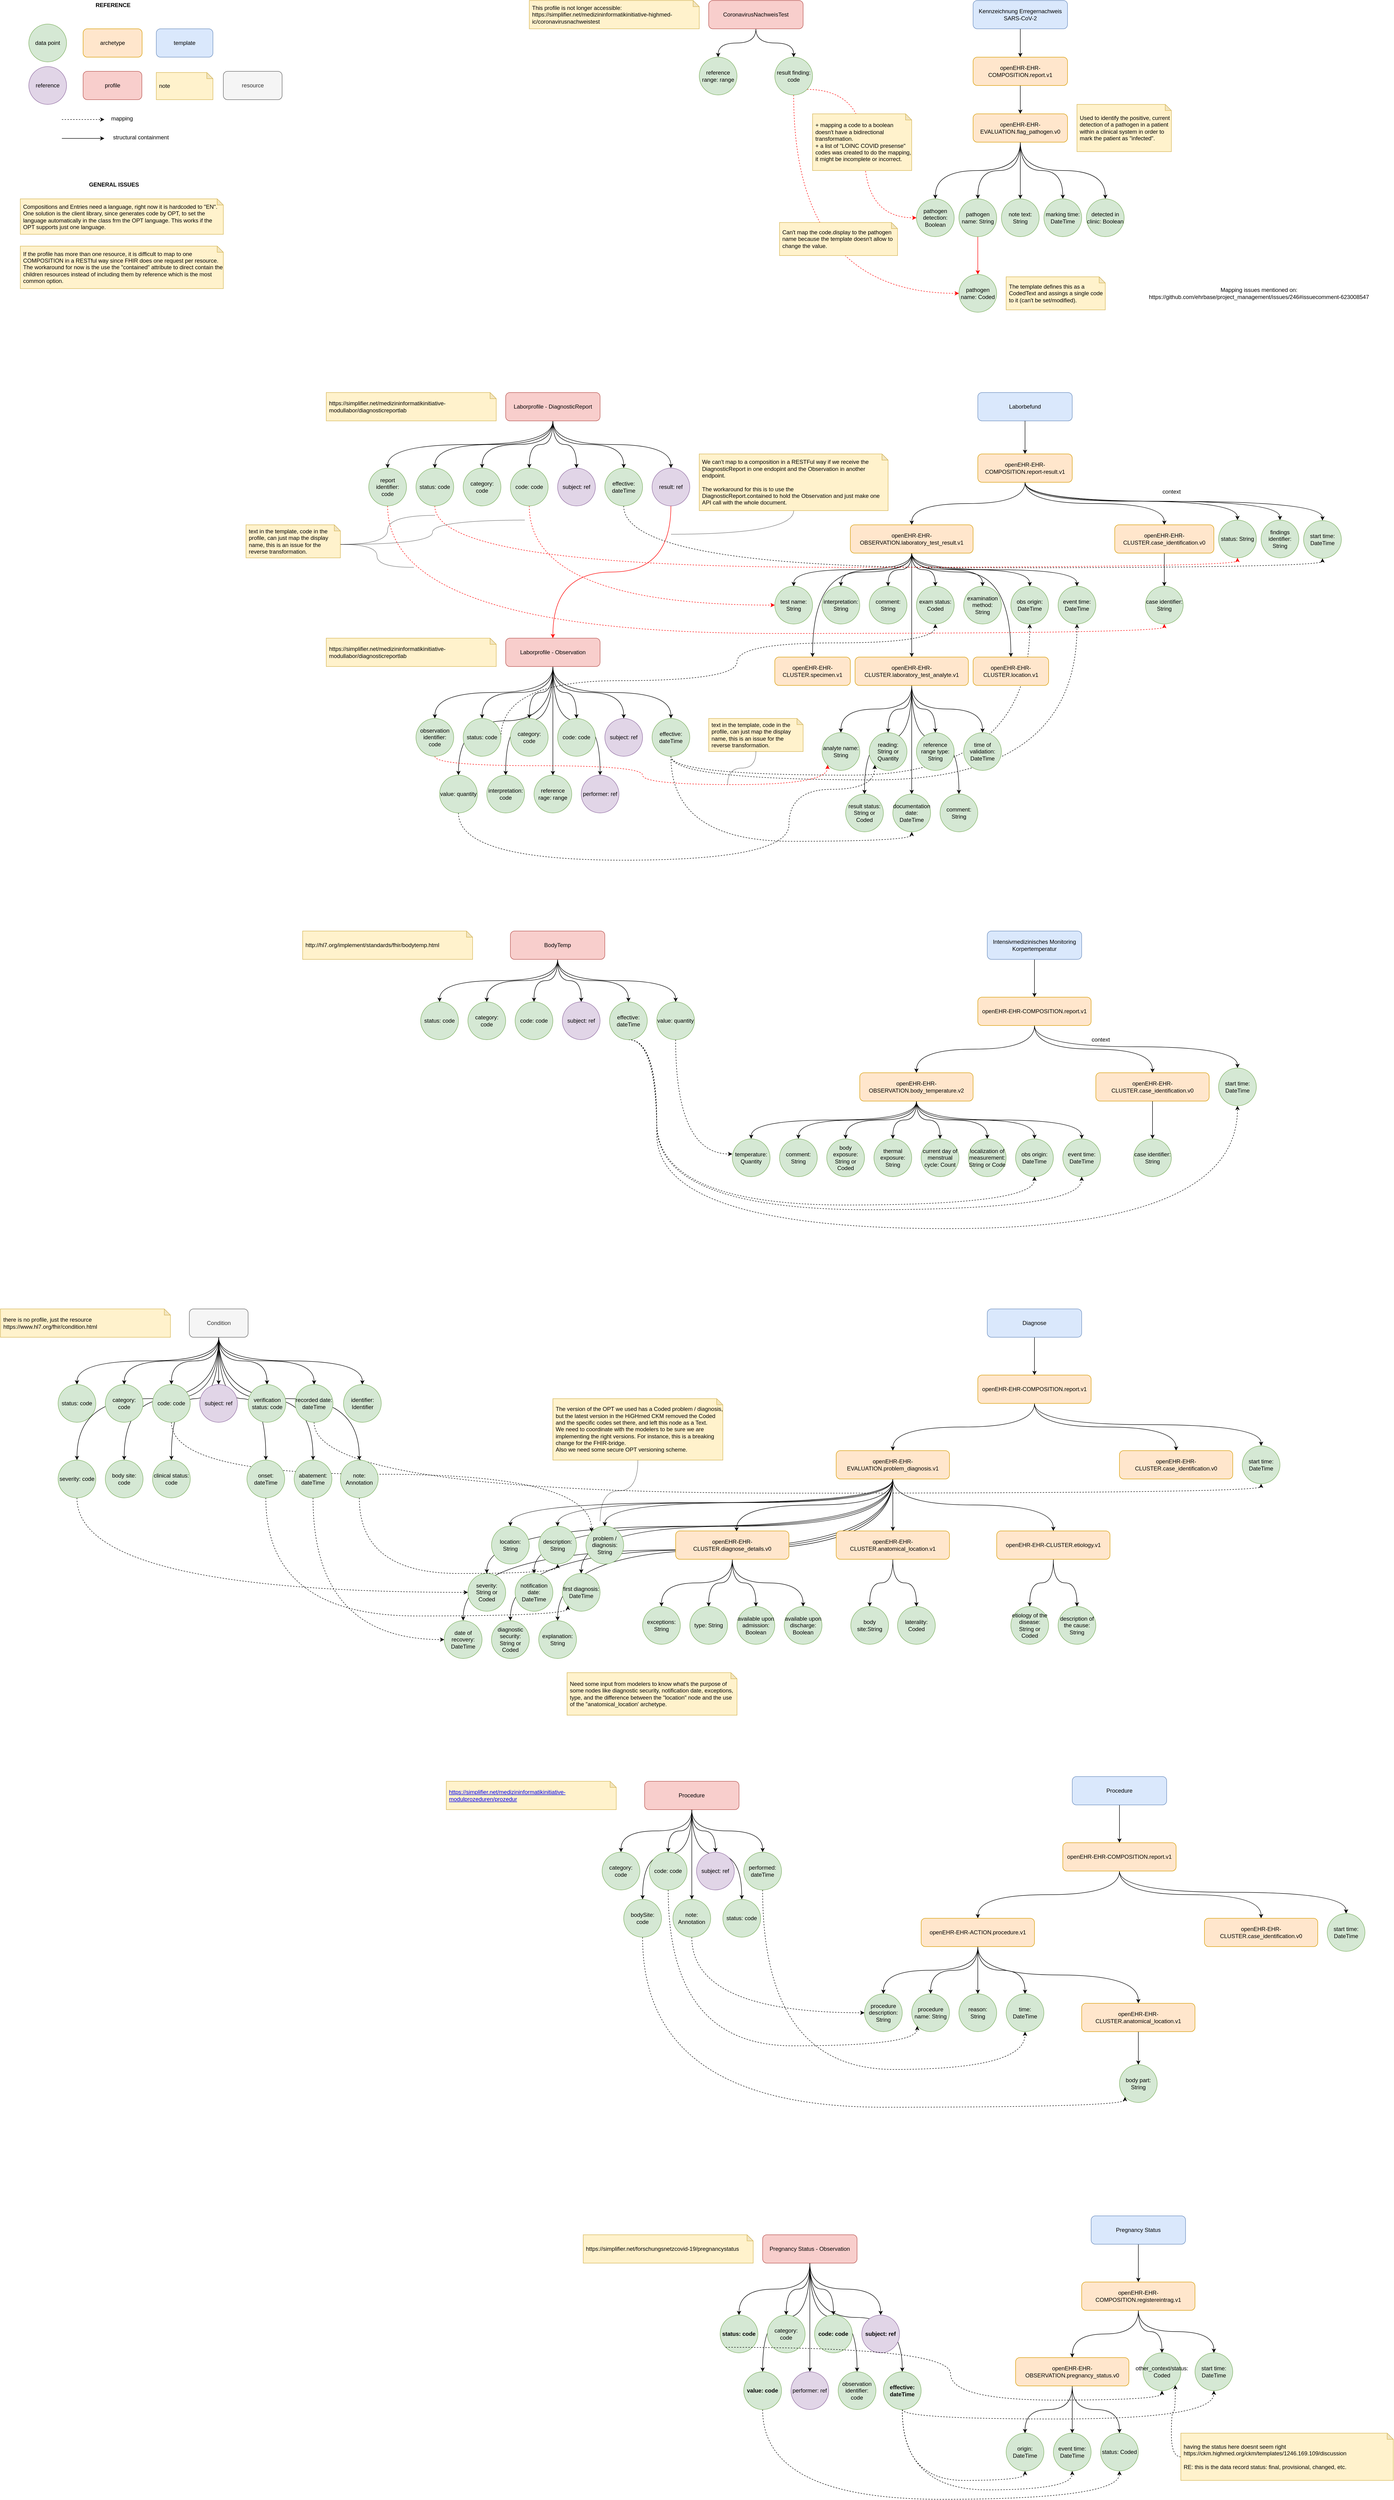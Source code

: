 <mxfile version="13.10.5" type="github"><diagram id="TMXSOWhYbLECOYfklIyv" name="Page-1"><mxGraphModel dx="3496" dy="662" grid="1" gridSize="10" guides="1" tooltips="1" connect="1" arrows="1" fold="1" page="1" pageScale="1" pageWidth="850" pageHeight="1100" math="0" shadow="0"><root><mxCell id="0"/><mxCell id="1" parent="0"/><mxCell id="WNOsDTk-nys0i8xbJVlw-21" style="edgeStyle=orthogonalEdgeStyle;curved=1;orthogonalLoop=1;jettySize=auto;html=1;exitX=0.5;exitY=1;exitDx=0;exitDy=0;entryX=0.5;entryY=0;entryDx=0;entryDy=0;strokeColor=#000000;" parent="1" source="WNOsDTk-nys0i8xbJVlw-1" target="WNOsDTk-nys0i8xbJVlw-2" edge="1"><mxGeometry relative="1" as="geometry"/></mxCell><mxCell id="WNOsDTk-nys0i8xbJVlw-1" value="&lt;div class=&quot;cm-node-details-value cm-node-details-templ-id&quot;&gt;Kennzeichnung Erregernachweis SARS-CoV-2&lt;/div&gt;" style="rounded=1;whiteSpace=wrap;html=1;fillColor=#dae8fc;strokeColor=#6c8ebf;" parent="1" vertex="1"><mxGeometry x="20" y="120" width="200" height="60" as="geometry"/></mxCell><mxCell id="WNOsDTk-nys0i8xbJVlw-20" style="edgeStyle=orthogonalEdgeStyle;curved=1;orthogonalLoop=1;jettySize=auto;html=1;exitX=0.5;exitY=1;exitDx=0;exitDy=0;entryX=0.5;entryY=0;entryDx=0;entryDy=0;strokeColor=#000000;" parent="1" source="WNOsDTk-nys0i8xbJVlw-2" target="WNOsDTk-nys0i8xbJVlw-7" edge="1"><mxGeometry relative="1" as="geometry"/></mxCell><mxCell id="WNOsDTk-nys0i8xbJVlw-2" value="&lt;div class=&quot;cm-node-details-value cm-node-details-arch-id&quot;&gt;openEHR-EHR-COMPOSITION.report.v1&lt;/div&gt;" style="rounded=1;whiteSpace=wrap;html=1;fillColor=#ffe6cc;strokeColor=#d79b00;" parent="1" vertex="1"><mxGeometry x="20" y="240" width="200" height="60" as="geometry"/></mxCell><mxCell id="WNOsDTk-nys0i8xbJVlw-15" style="edgeStyle=orthogonalEdgeStyle;orthogonalLoop=1;jettySize=auto;html=1;exitX=0.5;exitY=1;exitDx=0;exitDy=0;entryX=0.5;entryY=0;entryDx=0;entryDy=0;curved=1;" parent="1" source="WNOsDTk-nys0i8xbJVlw-7" target="WNOsDTk-nys0i8xbJVlw-10" edge="1"><mxGeometry relative="1" as="geometry"/></mxCell><mxCell id="WNOsDTk-nys0i8xbJVlw-16" style="edgeStyle=orthogonalEdgeStyle;curved=1;orthogonalLoop=1;jettySize=auto;html=1;exitX=0.5;exitY=1;exitDx=0;exitDy=0;strokeColor=#000000;" parent="1" source="WNOsDTk-nys0i8xbJVlw-7" target="WNOsDTk-nys0i8xbJVlw-11" edge="1"><mxGeometry relative="1" as="geometry"/></mxCell><mxCell id="WNOsDTk-nys0i8xbJVlw-17" style="edgeStyle=orthogonalEdgeStyle;curved=1;orthogonalLoop=1;jettySize=auto;html=1;exitX=0.5;exitY=1;exitDx=0;exitDy=0;strokeColor=#000000;" parent="1" source="WNOsDTk-nys0i8xbJVlw-7" target="WNOsDTk-nys0i8xbJVlw-12" edge="1"><mxGeometry relative="1" as="geometry"/></mxCell><mxCell id="WNOsDTk-nys0i8xbJVlw-18" style="edgeStyle=orthogonalEdgeStyle;curved=1;orthogonalLoop=1;jettySize=auto;html=1;exitX=0.5;exitY=1;exitDx=0;exitDy=0;entryX=0.5;entryY=0;entryDx=0;entryDy=0;strokeColor=#000000;" parent="1" source="WNOsDTk-nys0i8xbJVlw-7" target="WNOsDTk-nys0i8xbJVlw-13" edge="1"><mxGeometry relative="1" as="geometry"/></mxCell><mxCell id="WNOsDTk-nys0i8xbJVlw-19" style="edgeStyle=orthogonalEdgeStyle;curved=1;orthogonalLoop=1;jettySize=auto;html=1;exitX=0.5;exitY=1;exitDx=0;exitDy=0;strokeColor=#000000;" parent="1" source="WNOsDTk-nys0i8xbJVlw-7" target="WNOsDTk-nys0i8xbJVlw-14" edge="1"><mxGeometry relative="1" as="geometry"/></mxCell><mxCell id="WNOsDTk-nys0i8xbJVlw-7" value="&lt;div class=&quot;cm-node-details-value cm-node-details-arch-id&quot;&gt;&lt;div class=&quot;cm-node-details-value cm-node-details-arch-id&quot;&gt;openEHR-EHR-EVALUATION.flag_pathogen.v0&lt;/div&gt;&lt;/div&gt;" style="rounded=1;whiteSpace=wrap;html=1;fillColor=#ffe6cc;strokeColor=#d79b00;" parent="1" vertex="1"><mxGeometry x="20" y="360" width="200" height="60" as="geometry"/></mxCell><mxCell id="WNOsDTk-nys0i8xbJVlw-9" value="&lt;span class=&quot;tlid-translation translation&quot; lang=&quot;en&quot;&gt;&lt;span title=&quot;&quot; class=&quot;&quot;&gt;Used to identify the positive, current detection of a pathogen in a patient within a clinical system in order to mark the patient as &quot;infected&quot;.&lt;/span&gt;&lt;/span&gt;" style="shape=note;whiteSpace=wrap;html=1;backgroundOutline=1;darkOpacity=0.05;fillColor=#fff2cc;strokeColor=#d6b656;size=13;spacingLeft=4;align=left;" parent="1" vertex="1"><mxGeometry x="240" y="340" width="200" height="100" as="geometry"/></mxCell><mxCell id="WNOsDTk-nys0i8xbJVlw-10" value="pathogen detection: Boolean" style="ellipse;whiteSpace=wrap;html=1;aspect=fixed;fillColor=#d5e8d4;strokeColor=#82b366;" parent="1" vertex="1"><mxGeometry x="-100" y="540" width="80" height="80" as="geometry"/></mxCell><mxCell id="WNOsDTk-nys0i8xbJVlw-31" value="" style="edgeStyle=orthogonalEdgeStyle;curved=1;orthogonalLoop=1;jettySize=auto;html=1;strokeColor=#FF0000;" parent="1" source="WNOsDTk-nys0i8xbJVlw-11" target="WNOsDTk-nys0i8xbJVlw-30" edge="1"><mxGeometry relative="1" as="geometry"/></mxCell><mxCell id="WNOsDTk-nys0i8xbJVlw-11" value="pathogen name: String" style="ellipse;whiteSpace=wrap;html=1;aspect=fixed;fillColor=#d5e8d4;strokeColor=#82b366;" parent="1" vertex="1"><mxGeometry x="-10" y="540" width="80" height="80" as="geometry"/></mxCell><mxCell id="WNOsDTk-nys0i8xbJVlw-30" value="pathogen name: Coded" style="ellipse;whiteSpace=wrap;html=1;aspect=fixed;fillColor=#d5e8d4;strokeColor=#82b366;" parent="1" vertex="1"><mxGeometry x="-10" y="700" width="80" height="80" as="geometry"/></mxCell><mxCell id="WNOsDTk-nys0i8xbJVlw-12" value="note text: String" style="ellipse;whiteSpace=wrap;html=1;aspect=fixed;fillColor=#d5e8d4;strokeColor=#82b366;" parent="1" vertex="1"><mxGeometry x="80" y="540" width="80" height="80" as="geometry"/></mxCell><mxCell id="WNOsDTk-nys0i8xbJVlw-13" value="marking time: DateTime" style="ellipse;whiteSpace=wrap;html=1;aspect=fixed;fillColor=#d5e8d4;strokeColor=#82b366;" parent="1" vertex="1"><mxGeometry x="170" y="540" width="80" height="80" as="geometry"/></mxCell><mxCell id="WNOsDTk-nys0i8xbJVlw-14" value="detected in clinic: Boolean" style="ellipse;whiteSpace=wrap;html=1;aspect=fixed;fillColor=#d5e8d4;strokeColor=#82b366;" parent="1" vertex="1"><mxGeometry x="260" y="540" width="80" height="80" as="geometry"/></mxCell><mxCell id="WNOsDTk-nys0i8xbJVlw-26" style="edgeStyle=orthogonalEdgeStyle;curved=1;orthogonalLoop=1;jettySize=auto;html=1;exitX=0.5;exitY=1;exitDx=0;exitDy=0;entryX=0.5;entryY=0;entryDx=0;entryDy=0;strokeColor=#000000;" parent="1" source="WNOsDTk-nys0i8xbJVlw-22" target="WNOsDTk-nys0i8xbJVlw-24" edge="1"><mxGeometry relative="1" as="geometry"/></mxCell><mxCell id="WNOsDTk-nys0i8xbJVlw-27" style="edgeStyle=orthogonalEdgeStyle;curved=1;orthogonalLoop=1;jettySize=auto;html=1;exitX=0.5;exitY=1;exitDx=0;exitDy=0;entryX=0.5;entryY=0;entryDx=0;entryDy=0;strokeColor=#000000;" parent="1" source="WNOsDTk-nys0i8xbJVlw-22" target="WNOsDTk-nys0i8xbJVlw-25" edge="1"><mxGeometry relative="1" as="geometry"/></mxCell><mxCell id="WNOsDTk-nys0i8xbJVlw-22" value="&lt;div class=&quot;cm-node-details-value cm-node-details-templ-id&quot;&gt;CoronavirusNachweisTest&lt;/div&gt;" style="rounded=1;whiteSpace=wrap;html=1;fillColor=#f8cecc;strokeColor=#b85450;" parent="1" vertex="1"><mxGeometry x="-540" y="120" width="200" height="60" as="geometry"/></mxCell><mxCell id="WNOsDTk-nys0i8xbJVlw-23" value="&lt;div&gt;This profile is not longer accessible:&lt;/div&gt;&lt;div&gt;https://simplifier.net/medizininformatikinitiative-highmed-ic/coronavirusnachweistest&lt;/div&gt;" style="shape=note;whiteSpace=wrap;html=1;backgroundOutline=1;darkOpacity=0.05;fillColor=#fff2cc;strokeColor=#d6b656;size=13;align=left;spacingLeft=4;" parent="1" vertex="1"><mxGeometry x="-920" y="120" width="360" height="60" as="geometry"/></mxCell><mxCell id="WNOsDTk-nys0i8xbJVlw-28" style="edgeStyle=orthogonalEdgeStyle;curved=1;orthogonalLoop=1;jettySize=auto;html=1;exitX=1;exitY=1;exitDx=0;exitDy=0;entryX=0;entryY=0.5;entryDx=0;entryDy=0;strokeColor=#FF0000;dashed=1;" parent="1" source="WNOsDTk-nys0i8xbJVlw-24" target="WNOsDTk-nys0i8xbJVlw-10" edge="1"><mxGeometry relative="1" as="geometry"/></mxCell><mxCell id="WNOsDTk-nys0i8xbJVlw-33" style="edgeStyle=orthogonalEdgeStyle;curved=1;orthogonalLoop=1;jettySize=auto;html=1;exitX=0.5;exitY=1;exitDx=0;exitDy=0;entryX=0;entryY=0.5;entryDx=0;entryDy=0;strokeColor=#FF0000;dashed=1;" parent="1" source="WNOsDTk-nys0i8xbJVlw-24" target="WNOsDTk-nys0i8xbJVlw-30" edge="1"><mxGeometry relative="1" as="geometry"/></mxCell><mxCell id="WNOsDTk-nys0i8xbJVlw-24" value="result finding: code " style="ellipse;whiteSpace=wrap;html=1;aspect=fixed;fillColor=#d5e8d4;strokeColor=#82b366;" parent="1" vertex="1"><mxGeometry x="-400" y="240" width="80" height="80" as="geometry"/></mxCell><mxCell id="WNOsDTk-nys0i8xbJVlw-25" value="reference range: range" style="ellipse;whiteSpace=wrap;html=1;aspect=fixed;fillColor=#d5e8d4;strokeColor=#82b366;" parent="1" vertex="1"><mxGeometry x="-560" y="240" width="80" height="80" as="geometry"/></mxCell><mxCell id="WNOsDTk-nys0i8xbJVlw-29" value="&lt;div&gt;+ mapping a code to a boolean doesn't have a bidirectional transformation.&lt;/div&gt;&lt;div&gt;+ a list of &quot;LOINC COVID presense&quot; codes was created to do the mapping, it might be incomplete or incorrect.&lt;br&gt;&lt;/div&gt;" style="shape=note;whiteSpace=wrap;html=1;backgroundOutline=1;darkOpacity=0.05;fillColor=#fff2cc;strokeColor=#d6b656;size=13;align=left;spacingLeft=4;" parent="1" vertex="1"><mxGeometry x="-320" y="360" width="210" height="120" as="geometry"/></mxCell><mxCell id="WNOsDTk-nys0i8xbJVlw-32" value="The template defines this as a CodedText and assings a single code to it (can't be set/modified)." style="shape=note;whiteSpace=wrap;html=1;backgroundOutline=1;darkOpacity=0.05;fillColor=#fff2cc;strokeColor=#d6b656;size=13;align=left;spacingLeft=4;" parent="1" vertex="1"><mxGeometry x="90" y="705" width="210" height="70" as="geometry"/></mxCell><mxCell id="WNOsDTk-nys0i8xbJVlw-34" value="Can't map the code.display to the pathogen name because the template doesn't allow to change the value." style="shape=note;whiteSpace=wrap;html=1;backgroundOutline=1;darkOpacity=0.05;fillColor=#fff2cc;strokeColor=#d6b656;size=13;align=left;spacingLeft=4;" parent="1" vertex="1"><mxGeometry x="-390" y="590" width="250" height="70" as="geometry"/></mxCell><mxCell id="WNOsDTk-nys0i8xbJVlw-42" value="&lt;div&gt;Mapping issues mentioned on:&lt;/div&gt;&lt;div&gt;https://github.com/ehrbase/project_management/issues/246#issuecomment-623008547&lt;/div&gt;" style="text;html=1;align=center;verticalAlign=middle;resizable=0;points=[];autosize=1;" parent="1" vertex="1"><mxGeometry x="350" y="725" width="550" height="30" as="geometry"/></mxCell><mxCell id="WNOsDTk-nys0i8xbJVlw-43" value="Laborbefund" style="rounded=1;whiteSpace=wrap;html=1;fillColor=#dae8fc;strokeColor=#6c8ebf;" parent="1" vertex="1"><mxGeometry x="30" y="950" width="200" height="60" as="geometry"/></mxCell><mxCell id="WNOsDTk-nys0i8xbJVlw-56" style="edgeStyle=orthogonalEdgeStyle;curved=1;orthogonalLoop=1;jettySize=auto;html=1;exitX=0.5;exitY=1;exitDx=0;exitDy=0;" parent="1" source="WNOsDTk-nys0i8xbJVlw-44" target="WNOsDTk-nys0i8xbJVlw-45" edge="1"><mxGeometry relative="1" as="geometry"/></mxCell><mxCell id="WNOsDTk-nys0i8xbJVlw-57" style="edgeStyle=orthogonalEdgeStyle;curved=1;orthogonalLoop=1;jettySize=auto;html=1;exitX=0.5;exitY=1;exitDx=0;exitDy=0;entryX=0.5;entryY=0;entryDx=0;entryDy=0;strokeColor=#000000;" parent="1" source="WNOsDTk-nys0i8xbJVlw-44" target="WNOsDTk-nys0i8xbJVlw-54" edge="1"><mxGeometry relative="1" as="geometry"/></mxCell><mxCell id="WNOsDTk-nys0i8xbJVlw-68" style="edgeStyle=orthogonalEdgeStyle;curved=1;orthogonalLoop=1;jettySize=auto;html=1;exitX=0.5;exitY=1;exitDx=0;exitDy=0;entryX=0.5;entryY=0;entryDx=0;entryDy=0;strokeColor=#000000;" parent="1" source="WNOsDTk-nys0i8xbJVlw-44" target="WNOsDTk-nys0i8xbJVlw-66" edge="1"><mxGeometry relative="1" as="geometry"/></mxCell><mxCell id="WNOsDTk-nys0i8xbJVlw-69" style="edgeStyle=orthogonalEdgeStyle;curved=1;orthogonalLoop=1;jettySize=auto;html=1;exitX=0.5;exitY=1;exitDx=0;exitDy=0;entryX=0.5;entryY=0;entryDx=0;entryDy=0;strokeColor=#000000;" parent="1" source="WNOsDTk-nys0i8xbJVlw-44" target="WNOsDTk-nys0i8xbJVlw-67" edge="1"><mxGeometry relative="1" as="geometry"/></mxCell><mxCell id="WNOsDTk-nys0i8xbJVlw-156" style="edgeStyle=orthogonalEdgeStyle;curved=1;rounded=1;orthogonalLoop=1;jettySize=auto;html=1;exitX=0.5;exitY=1;exitDx=0;exitDy=0;entryX=0.5;entryY=0;entryDx=0;entryDy=0;endArrow=classic;endFill=1;" parent="1" source="WNOsDTk-nys0i8xbJVlw-44" target="WNOsDTk-nys0i8xbJVlw-155" edge="1"><mxGeometry relative="1" as="geometry"/></mxCell><mxCell id="WNOsDTk-nys0i8xbJVlw-44" value="&lt;div class=&quot;cm-node-details-value cm-node-details-arch-id&quot;&gt;openEHR-EHR-COMPOSITION.report-result.v1&lt;/div&gt;" style="rounded=1;whiteSpace=wrap;html=1;fillColor=#ffe6cc;strokeColor=#d79b00;" parent="1" vertex="1"><mxGeometry x="30" y="1080" width="200" height="60" as="geometry"/></mxCell><mxCell id="WNOsDTk-nys0i8xbJVlw-58" style="edgeStyle=orthogonalEdgeStyle;curved=1;orthogonalLoop=1;jettySize=auto;html=1;exitX=0.5;exitY=1;exitDx=0;exitDy=0;entryX=0.5;entryY=0;entryDx=0;entryDy=0;strokeColor=#000000;" parent="1" source="WNOsDTk-nys0i8xbJVlw-45" target="WNOsDTk-nys0i8xbJVlw-49" edge="1"><mxGeometry relative="1" as="geometry"/></mxCell><mxCell id="WNOsDTk-nys0i8xbJVlw-59" style="edgeStyle=orthogonalEdgeStyle;curved=1;orthogonalLoop=1;jettySize=auto;html=1;exitX=0.5;exitY=1;exitDx=0;exitDy=0;strokeColor=#000000;" parent="1" source="WNOsDTk-nys0i8xbJVlw-45" target="WNOsDTk-nys0i8xbJVlw-50" edge="1"><mxGeometry relative="1" as="geometry"/></mxCell><mxCell id="WNOsDTk-nys0i8xbJVlw-60" style="edgeStyle=orthogonalEdgeStyle;curved=1;orthogonalLoop=1;jettySize=auto;html=1;exitX=0.5;exitY=1;exitDx=0;exitDy=0;strokeColor=#000000;" parent="1" source="WNOsDTk-nys0i8xbJVlw-45" target="WNOsDTk-nys0i8xbJVlw-51" edge="1"><mxGeometry relative="1" as="geometry"/></mxCell><mxCell id="WNOsDTk-nys0i8xbJVlw-61" style="edgeStyle=orthogonalEdgeStyle;curved=1;orthogonalLoop=1;jettySize=auto;html=1;exitX=0.5;exitY=1;exitDx=0;exitDy=0;entryX=0.5;entryY=0;entryDx=0;entryDy=0;strokeColor=#000000;" parent="1" source="WNOsDTk-nys0i8xbJVlw-45" target="WNOsDTk-nys0i8xbJVlw-52" edge="1"><mxGeometry relative="1" as="geometry"/></mxCell><mxCell id="WNOsDTk-nys0i8xbJVlw-62" style="edgeStyle=orthogonalEdgeStyle;curved=1;orthogonalLoop=1;jettySize=auto;html=1;exitX=0.5;exitY=1;exitDx=0;exitDy=0;entryX=0.5;entryY=0;entryDx=0;entryDy=0;strokeColor=#000000;" parent="1" source="WNOsDTk-nys0i8xbJVlw-45" target="WNOsDTk-nys0i8xbJVlw-53" edge="1"><mxGeometry relative="1" as="geometry"/></mxCell><mxCell id="WNOsDTk-nys0i8xbJVlw-63" style="edgeStyle=orthogonalEdgeStyle;curved=1;orthogonalLoop=1;jettySize=auto;html=1;exitX=0.5;exitY=1;exitDx=0;exitDy=0;entryX=0.5;entryY=0;entryDx=0;entryDy=0;strokeColor=#000000;" parent="1" source="WNOsDTk-nys0i8xbJVlw-45" target="WNOsDTk-nys0i8xbJVlw-46" edge="1"><mxGeometry relative="1" as="geometry"><Array as="points"><mxPoint x="-110" y="1330"/><mxPoint x="-320" y="1330"/></Array></mxGeometry></mxCell><mxCell id="WNOsDTk-nys0i8xbJVlw-64" style="edgeStyle=orthogonalEdgeStyle;curved=1;orthogonalLoop=1;jettySize=auto;html=1;exitX=0.5;exitY=1;exitDx=0;exitDy=0;strokeColor=#000000;" parent="1" source="WNOsDTk-nys0i8xbJVlw-45" target="WNOsDTk-nys0i8xbJVlw-47" edge="1"><mxGeometry relative="1" as="geometry"/></mxCell><mxCell id="WNOsDTk-nys0i8xbJVlw-65" style="edgeStyle=orthogonalEdgeStyle;curved=1;orthogonalLoop=1;jettySize=auto;html=1;exitX=0.5;exitY=1;exitDx=0;exitDy=0;entryX=0.5;entryY=0;entryDx=0;entryDy=0;strokeColor=#000000;" parent="1" source="WNOsDTk-nys0i8xbJVlw-45" target="WNOsDTk-nys0i8xbJVlw-48" edge="1"><mxGeometry relative="1" as="geometry"><Array as="points"><mxPoint x="-110" y="1330"/><mxPoint x="100" y="1330"/></Array></mxGeometry></mxCell><mxCell id="WNOsDTk-nys0i8xbJVlw-135" style="edgeStyle=orthogonalEdgeStyle;curved=1;orthogonalLoop=1;jettySize=auto;html=1;exitX=0.5;exitY=1;exitDx=0;exitDy=0;entryX=0.5;entryY=0;entryDx=0;entryDy=0;strokeColor=#000000;" parent="1" source="WNOsDTk-nys0i8xbJVlw-45" target="WNOsDTk-nys0i8xbJVlw-133" edge="1"><mxGeometry relative="1" as="geometry"/></mxCell><mxCell id="WNOsDTk-nys0i8xbJVlw-136" style="edgeStyle=orthogonalEdgeStyle;curved=1;orthogonalLoop=1;jettySize=auto;html=1;exitX=0.5;exitY=1;exitDx=0;exitDy=0;entryX=0.5;entryY=0;entryDx=0;entryDy=0;strokeColor=#000000;" parent="1" source="WNOsDTk-nys0i8xbJVlw-45" target="WNOsDTk-nys0i8xbJVlw-134" edge="1"><mxGeometry relative="1" as="geometry"/></mxCell><mxCell id="WNOsDTk-nys0i8xbJVlw-45" value="&lt;div class=&quot;cm-node-details-value cm-node-details-arch-id&quot;&gt;openEHR-EHR-OBSERVATION.laboratory_test_result.v1&lt;/div&gt;" style="rounded=1;whiteSpace=wrap;html=1;fillColor=#ffe6cc;strokeColor=#d79b00;" parent="1" vertex="1"><mxGeometry x="-240" y="1230" width="260" height="60" as="geometry"/></mxCell><mxCell id="WNOsDTk-nys0i8xbJVlw-76" style="edgeStyle=orthogonalEdgeStyle;curved=1;orthogonalLoop=1;jettySize=auto;html=1;exitX=0.5;exitY=1;exitDx=0;exitDy=0;entryX=0.5;entryY=0;entryDx=0;entryDy=0;strokeColor=#000000;" parent="1" source="WNOsDTk-nys0i8xbJVlw-47" target="WNOsDTk-nys0i8xbJVlw-72" edge="1"><mxGeometry relative="1" as="geometry"/></mxCell><mxCell id="WNOsDTk-nys0i8xbJVlw-77" style="edgeStyle=orthogonalEdgeStyle;curved=1;orthogonalLoop=1;jettySize=auto;html=1;exitX=0.5;exitY=1;exitDx=0;exitDy=0;entryX=0.5;entryY=0;entryDx=0;entryDy=0;strokeColor=#000000;" parent="1" source="WNOsDTk-nys0i8xbJVlw-47" target="WNOsDTk-nys0i8xbJVlw-73" edge="1"><mxGeometry relative="1" as="geometry"/></mxCell><mxCell id="WNOsDTk-nys0i8xbJVlw-78" style="edgeStyle=orthogonalEdgeStyle;curved=1;orthogonalLoop=1;jettySize=auto;html=1;exitX=0.5;exitY=1;exitDx=0;exitDy=0;strokeColor=#000000;" parent="1" source="WNOsDTk-nys0i8xbJVlw-47" target="WNOsDTk-nys0i8xbJVlw-74" edge="1"><mxGeometry relative="1" as="geometry"/></mxCell><mxCell id="WNOsDTk-nys0i8xbJVlw-79" style="edgeStyle=orthogonalEdgeStyle;curved=1;orthogonalLoop=1;jettySize=auto;html=1;exitX=0.5;exitY=1;exitDx=0;exitDy=0;strokeColor=#000000;" parent="1" source="WNOsDTk-nys0i8xbJVlw-47" target="WNOsDTk-nys0i8xbJVlw-75" edge="1"><mxGeometry relative="1" as="geometry"/></mxCell><mxCell id="WNOsDTk-nys0i8xbJVlw-81" style="edgeStyle=orthogonalEdgeStyle;curved=1;orthogonalLoop=1;jettySize=auto;html=1;exitX=0.5;exitY=1;exitDx=0;exitDy=0;entryX=0.5;entryY=0;entryDx=0;entryDy=0;strokeColor=#000000;" parent="1" source="WNOsDTk-nys0i8xbJVlw-47" target="WNOsDTk-nys0i8xbJVlw-80" edge="1"><mxGeometry relative="1" as="geometry"/></mxCell><mxCell id="WNOsDTk-nys0i8xbJVlw-84" style="edgeStyle=orthogonalEdgeStyle;curved=1;orthogonalLoop=1;jettySize=auto;html=1;exitX=0.5;exitY=1;exitDx=0;exitDy=0;entryX=0.5;entryY=0;entryDx=0;entryDy=0;strokeColor=#000000;" parent="1" source="WNOsDTk-nys0i8xbJVlw-47" target="WNOsDTk-nys0i8xbJVlw-82" edge="1"><mxGeometry relative="1" as="geometry"/></mxCell><mxCell id="WNOsDTk-nys0i8xbJVlw-85" style="edgeStyle=orthogonalEdgeStyle;curved=1;orthogonalLoop=1;jettySize=auto;html=1;exitX=0.5;exitY=1;exitDx=0;exitDy=0;entryX=0.5;entryY=0;entryDx=0;entryDy=0;strokeColor=#000000;" parent="1" source="WNOsDTk-nys0i8xbJVlw-47" target="WNOsDTk-nys0i8xbJVlw-83" edge="1"><mxGeometry relative="1" as="geometry"/></mxCell><mxCell id="WNOsDTk-nys0i8xbJVlw-49" value="test name: String" style="ellipse;whiteSpace=wrap;html=1;aspect=fixed;fillColor=#d5e8d4;strokeColor=#82b366;" parent="1" vertex="1"><mxGeometry x="-400" y="1360" width="80" height="80" as="geometry"/></mxCell><mxCell id="WNOsDTk-nys0i8xbJVlw-50" value="interpretation: String" style="ellipse;whiteSpace=wrap;html=1;aspect=fixed;fillColor=#d5e8d4;strokeColor=#82b366;" parent="1" vertex="1"><mxGeometry x="-300" y="1360" width="80" height="80" as="geometry"/></mxCell><mxCell id="WNOsDTk-nys0i8xbJVlw-51" value="comment: String" style="ellipse;whiteSpace=wrap;html=1;aspect=fixed;fillColor=#d5e8d4;strokeColor=#82b366;" parent="1" vertex="1"><mxGeometry x="-200" y="1360" width="80" height="80" as="geometry"/></mxCell><mxCell id="WNOsDTk-nys0i8xbJVlw-52" value="exam status: Coded" style="ellipse;whiteSpace=wrap;html=1;aspect=fixed;fillColor=#d5e8d4;strokeColor=#82b366;" parent="1" vertex="1"><mxGeometry x="-100" y="1360" width="80" height="80" as="geometry"/></mxCell><mxCell id="WNOsDTk-nys0i8xbJVlw-53" value="examination method: String" style="ellipse;whiteSpace=wrap;html=1;aspect=fixed;fillColor=#d5e8d4;strokeColor=#82b366;" parent="1" vertex="1"><mxGeometry y="1360" width="80" height="80" as="geometry"/></mxCell><mxCell id="WNOsDTk-nys0i8xbJVlw-71" style="edgeStyle=orthogonalEdgeStyle;curved=1;orthogonalLoop=1;jettySize=auto;html=1;exitX=0.5;exitY=1;exitDx=0;exitDy=0;entryX=0.5;entryY=0;entryDx=0;entryDy=0;strokeColor=#000000;" parent="1" source="WNOsDTk-nys0i8xbJVlw-54" target="WNOsDTk-nys0i8xbJVlw-70" edge="1"><mxGeometry relative="1" as="geometry"/></mxCell><mxCell id="WNOsDTk-nys0i8xbJVlw-54" value="&lt;div class=&quot;cm-node-details-value cm-node-details-arch-id&quot;&gt;openEHR-EHR-CLUSTER.case_identification.v0&lt;/div&gt;" style="rounded=1;whiteSpace=wrap;html=1;fillColor=#ffe6cc;strokeColor=#d79b00;" parent="1" vertex="1"><mxGeometry x="320" y="1230" width="210" height="60" as="geometry"/></mxCell><mxCell id="WNOsDTk-nys0i8xbJVlw-55" style="edgeStyle=orthogonalEdgeStyle;curved=1;orthogonalLoop=1;jettySize=auto;html=1;exitX=0.5;exitY=1;exitDx=0;exitDy=0;strokeColor=#000000;entryX=0.5;entryY=0;entryDx=0;entryDy=0;" parent="1" source="WNOsDTk-nys0i8xbJVlw-43" target="WNOsDTk-nys0i8xbJVlw-44" edge="1"><mxGeometry relative="1" as="geometry"><mxPoint x="130" y="430.0" as="sourcePoint"/><mxPoint x="40" y="550.0" as="targetPoint"/></mxGeometry></mxCell><mxCell id="WNOsDTk-nys0i8xbJVlw-66" value="status: String" style="ellipse;whiteSpace=wrap;html=1;aspect=fixed;fillColor=#d5e8d4;strokeColor=#82b366;" parent="1" vertex="1"><mxGeometry x="540" y="1220" width="80" height="80" as="geometry"/></mxCell><mxCell id="WNOsDTk-nys0i8xbJVlw-67" value="findings identifier: String" style="ellipse;whiteSpace=wrap;html=1;aspect=fixed;fillColor=#d5e8d4;strokeColor=#82b366;" parent="1" vertex="1"><mxGeometry x="630" y="1220" width="80" height="80" as="geometry"/></mxCell><mxCell id="WNOsDTk-nys0i8xbJVlw-70" value="case identifier: String" style="ellipse;whiteSpace=wrap;html=1;aspect=fixed;fillColor=#d5e8d4;strokeColor=#82b366;" parent="1" vertex="1"><mxGeometry x="385" y="1360" width="80" height="80" as="geometry"/></mxCell><mxCell id="WNOsDTk-nys0i8xbJVlw-96" style="edgeStyle=orthogonalEdgeStyle;curved=1;orthogonalLoop=1;jettySize=auto;html=1;exitX=0.5;exitY=1;exitDx=0;exitDy=0;entryX=0.5;entryY=0;entryDx=0;entryDy=0;strokeColor=#000000;" parent="1" source="WNOsDTk-nys0i8xbJVlw-86" target="WNOsDTk-nys0i8xbJVlw-90" edge="1"><mxGeometry relative="1" as="geometry"/></mxCell><mxCell id="WNOsDTk-nys0i8xbJVlw-97" style="edgeStyle=orthogonalEdgeStyle;curved=1;orthogonalLoop=1;jettySize=auto;html=1;exitX=0.5;exitY=1;exitDx=0;exitDy=0;strokeColor=#000000;" parent="1" source="WNOsDTk-nys0i8xbJVlw-86" target="WNOsDTk-nys0i8xbJVlw-91" edge="1"><mxGeometry relative="1" as="geometry"/></mxCell><mxCell id="WNOsDTk-nys0i8xbJVlw-98" style="edgeStyle=orthogonalEdgeStyle;curved=1;orthogonalLoop=1;jettySize=auto;html=1;exitX=0.5;exitY=1;exitDx=0;exitDy=0;entryX=0.5;entryY=0;entryDx=0;entryDy=0;strokeColor=#000000;" parent="1" source="WNOsDTk-nys0i8xbJVlw-86" target="WNOsDTk-nys0i8xbJVlw-92" edge="1"><mxGeometry relative="1" as="geometry"/></mxCell><mxCell id="WNOsDTk-nys0i8xbJVlw-99" style="edgeStyle=orthogonalEdgeStyle;curved=1;orthogonalLoop=1;jettySize=auto;html=1;exitX=0.5;exitY=1;exitDx=0;exitDy=0;entryX=0.5;entryY=0;entryDx=0;entryDy=0;strokeColor=#000000;" parent="1" source="WNOsDTk-nys0i8xbJVlw-86" target="WNOsDTk-nys0i8xbJVlw-93" edge="1"><mxGeometry relative="1" as="geometry"/></mxCell><mxCell id="WNOsDTk-nys0i8xbJVlw-100" style="edgeStyle=orthogonalEdgeStyle;curved=1;orthogonalLoop=1;jettySize=auto;html=1;exitX=0.5;exitY=1;exitDx=0;exitDy=0;entryX=0.5;entryY=0;entryDx=0;entryDy=0;strokeColor=#000000;" parent="1" source="WNOsDTk-nys0i8xbJVlw-86" target="WNOsDTk-nys0i8xbJVlw-94" edge="1"><mxGeometry relative="1" as="geometry"/></mxCell><mxCell id="WNOsDTk-nys0i8xbJVlw-101" style="edgeStyle=orthogonalEdgeStyle;curved=1;orthogonalLoop=1;jettySize=auto;html=1;exitX=0.5;exitY=1;exitDx=0;exitDy=0;entryX=0.5;entryY=0;entryDx=0;entryDy=0;strokeColor=#000000;" parent="1" source="WNOsDTk-nys0i8xbJVlw-86" target="WNOsDTk-nys0i8xbJVlw-95" edge="1"><mxGeometry relative="1" as="geometry"/></mxCell><mxCell id="WNOsDTk-nys0i8xbJVlw-109" style="edgeStyle=orthogonalEdgeStyle;curved=1;orthogonalLoop=1;jettySize=auto;html=1;exitX=0.5;exitY=1;exitDx=0;exitDy=0;entryX=0.5;entryY=0;entryDx=0;entryDy=0;" parent="1" source="WNOsDTk-nys0i8xbJVlw-86" target="WNOsDTk-nys0i8xbJVlw-108" edge="1"><mxGeometry relative="1" as="geometry"/></mxCell><mxCell id="WNOsDTk-nys0i8xbJVlw-86" value="&lt;div class=&quot;cm-node-details-value cm-node-details-templ-id&quot;&gt;Laborprofile - DiagnosticReport&lt;/div&gt;" style="rounded=1;whiteSpace=wrap;html=1;fillColor=#f8cecc;strokeColor=#b85450;" parent="1" vertex="1"><mxGeometry x="-970" y="950" width="200" height="60" as="geometry"/></mxCell><mxCell id="WNOsDTk-nys0i8xbJVlw-87" value="https://simplifier.net/medizininformatikinitiative-modullabor/diagnosticreportlab" style="shape=note;whiteSpace=wrap;html=1;backgroundOutline=1;darkOpacity=0.05;fillColor=#fff2cc;strokeColor=#d6b656;size=13;align=left;spacingLeft=4;" parent="1" vertex="1"><mxGeometry x="-1350" y="950" width="360" height="60" as="geometry"/></mxCell><mxCell id="WNOsDTk-nys0i8xbJVlw-118" style="edgeStyle=orthogonalEdgeStyle;curved=1;orthogonalLoop=1;jettySize=auto;html=1;exitX=0.5;exitY=1;exitDx=0;exitDy=0;entryX=0.5;entryY=0;entryDx=0;entryDy=0;strokeColor=#000000;" parent="1" source="WNOsDTk-nys0i8xbJVlw-88" target="WNOsDTk-nys0i8xbJVlw-106" edge="1"><mxGeometry relative="1" as="geometry"/></mxCell><mxCell id="WNOsDTk-nys0i8xbJVlw-119" style="edgeStyle=orthogonalEdgeStyle;curved=1;orthogonalLoop=1;jettySize=auto;html=1;exitX=0.5;exitY=1;exitDx=0;exitDy=0;entryX=0.5;entryY=0;entryDx=0;entryDy=0;strokeColor=#000000;" parent="1" source="WNOsDTk-nys0i8xbJVlw-88" target="WNOsDTk-nys0i8xbJVlw-107" edge="1"><mxGeometry relative="1" as="geometry"/></mxCell><mxCell id="WNOsDTk-nys0i8xbJVlw-120" style="edgeStyle=orthogonalEdgeStyle;curved=1;orthogonalLoop=1;jettySize=auto;html=1;exitX=0.5;exitY=1;exitDx=0;exitDy=0;entryX=0.5;entryY=0;entryDx=0;entryDy=0;strokeColor=#000000;" parent="1" source="WNOsDTk-nys0i8xbJVlw-88" target="WNOsDTk-nys0i8xbJVlw-110" edge="1"><mxGeometry relative="1" as="geometry"/></mxCell><mxCell id="WNOsDTk-nys0i8xbJVlw-121" style="edgeStyle=orthogonalEdgeStyle;curved=1;orthogonalLoop=1;jettySize=auto;html=1;exitX=0.5;exitY=1;exitDx=0;exitDy=0;entryX=0.5;entryY=0;entryDx=0;entryDy=0;strokeColor=#000000;" parent="1" source="WNOsDTk-nys0i8xbJVlw-88" target="WNOsDTk-nys0i8xbJVlw-111" edge="1"><mxGeometry relative="1" as="geometry"/></mxCell><mxCell id="WNOsDTk-nys0i8xbJVlw-122" style="edgeStyle=orthogonalEdgeStyle;curved=1;orthogonalLoop=1;jettySize=auto;html=1;exitX=0.5;exitY=1;exitDx=0;exitDy=0;entryX=0.5;entryY=0;entryDx=0;entryDy=0;strokeColor=#000000;" parent="1" source="WNOsDTk-nys0i8xbJVlw-88" target="WNOsDTk-nys0i8xbJVlw-112" edge="1"><mxGeometry relative="1" as="geometry"/></mxCell><mxCell id="WNOsDTk-nys0i8xbJVlw-123" style="edgeStyle=orthogonalEdgeStyle;curved=1;orthogonalLoop=1;jettySize=auto;html=1;exitX=0.5;exitY=1;exitDx=0;exitDy=0;strokeColor=#000000;" parent="1" source="WNOsDTk-nys0i8xbJVlw-88" target="WNOsDTk-nys0i8xbJVlw-113" edge="1"><mxGeometry relative="1" as="geometry"/></mxCell><mxCell id="WNOsDTk-nys0i8xbJVlw-124" style="edgeStyle=orthogonalEdgeStyle;curved=1;orthogonalLoop=1;jettySize=auto;html=1;exitX=0.5;exitY=1;exitDx=0;exitDy=0;entryX=0.5;entryY=0;entryDx=0;entryDy=0;strokeColor=#000000;" parent="1" source="WNOsDTk-nys0i8xbJVlw-88" target="WNOsDTk-nys0i8xbJVlw-114" edge="1"><mxGeometry relative="1" as="geometry"/></mxCell><mxCell id="WNOsDTk-nys0i8xbJVlw-125" style="edgeStyle=orthogonalEdgeStyle;curved=1;orthogonalLoop=1;jettySize=auto;html=1;exitX=0.5;exitY=1;exitDx=0;exitDy=0;entryX=0.5;entryY=0;entryDx=0;entryDy=0;strokeColor=#000000;" parent="1" source="WNOsDTk-nys0i8xbJVlw-88" target="WNOsDTk-nys0i8xbJVlw-117" edge="1"><mxGeometry relative="1" as="geometry"/></mxCell><mxCell id="WNOsDTk-nys0i8xbJVlw-126" style="edgeStyle=orthogonalEdgeStyle;curved=1;orthogonalLoop=1;jettySize=auto;html=1;exitX=0.5;exitY=1;exitDx=0;exitDy=0;entryX=0.5;entryY=0;entryDx=0;entryDy=0;strokeColor=#000000;" parent="1" source="WNOsDTk-nys0i8xbJVlw-88" target="WNOsDTk-nys0i8xbJVlw-116" edge="1"><mxGeometry relative="1" as="geometry"/></mxCell><mxCell id="WNOsDTk-nys0i8xbJVlw-127" style="edgeStyle=orthogonalEdgeStyle;curved=1;orthogonalLoop=1;jettySize=auto;html=1;exitX=0.5;exitY=1;exitDx=0;exitDy=0;strokeColor=#000000;" parent="1" source="WNOsDTk-nys0i8xbJVlw-88" target="WNOsDTk-nys0i8xbJVlw-115" edge="1"><mxGeometry relative="1" as="geometry"/></mxCell><mxCell id="WNOsDTk-nys0i8xbJVlw-88" value="&lt;div class=&quot;cm-node-details-value cm-node-details-templ-id&quot;&gt;Laborprofile - Observation&lt;/div&gt;" style="rounded=1;whiteSpace=wrap;html=1;fillColor=#f8cecc;strokeColor=#b85450;" parent="1" vertex="1"><mxGeometry x="-970" y="1470" width="200" height="60" as="geometry"/></mxCell><mxCell id="WNOsDTk-nys0i8xbJVlw-89" value="https://simplifier.net/medizininformatikinitiative-modullabor/diagnosticreportlab" style="shape=note;whiteSpace=wrap;html=1;backgroundOutline=1;darkOpacity=0.05;fillColor=#fff2cc;strokeColor=#d6b656;size=13;align=left;spacingLeft=4;" parent="1" vertex="1"><mxGeometry x="-1350" y="1470" width="360" height="60" as="geometry"/></mxCell><mxCell id="WNOsDTk-nys0i8xbJVlw-144" style="edgeStyle=orthogonalEdgeStyle;curved=1;rounded=1;orthogonalLoop=1;jettySize=auto;html=1;exitX=0.5;exitY=1;exitDx=0;exitDy=0;entryX=0.5;entryY=1;entryDx=0;entryDy=0;dashed=1;endArrow=classic;endFill=1;strokeColor=#FF0000;" parent="1" source="WNOsDTk-nys0i8xbJVlw-90" target="WNOsDTk-nys0i8xbJVlw-70" edge="1"><mxGeometry relative="1" as="geometry"/></mxCell><mxCell id="WNOsDTk-nys0i8xbJVlw-90" value="report identifier: code" style="ellipse;whiteSpace=wrap;html=1;aspect=fixed;fillColor=#d5e8d4;strokeColor=#82b366;" parent="1" vertex="1"><mxGeometry x="-1260" y="1110" width="80" height="80" as="geometry"/></mxCell><mxCell id="WNOsDTk-nys0i8xbJVlw-91" value="category: code" style="ellipse;whiteSpace=wrap;html=1;aspect=fixed;fillColor=#d5e8d4;strokeColor=#82b366;" parent="1" vertex="1"><mxGeometry x="-1060" y="1110" width="80" height="80" as="geometry"/></mxCell><mxCell id="WNOsDTk-nys0i8xbJVlw-137" style="edgeStyle=orthogonalEdgeStyle;curved=1;orthogonalLoop=1;jettySize=auto;html=1;exitX=0.5;exitY=1;exitDx=0;exitDy=0;entryX=0;entryY=0.5;entryDx=0;entryDy=0;dashed=1;strokeColor=#FF0000;" parent="1" source="WNOsDTk-nys0i8xbJVlw-92" target="WNOsDTk-nys0i8xbJVlw-49" edge="1"><mxGeometry relative="1" as="geometry"/></mxCell><mxCell id="WNOsDTk-nys0i8xbJVlw-92" value="code: code" style="ellipse;whiteSpace=wrap;html=1;aspect=fixed;fillColor=#d5e8d4;strokeColor=#82b366;" parent="1" vertex="1"><mxGeometry x="-960" y="1110" width="80" height="80" as="geometry"/></mxCell><mxCell id="WNOsDTk-nys0i8xbJVlw-93" value="subject: ref" style="ellipse;whiteSpace=wrap;html=1;aspect=fixed;fillColor=#e1d5e7;strokeColor=#9673a6;" parent="1" vertex="1"><mxGeometry x="-860" y="1110" width="80" height="80" as="geometry"/></mxCell><mxCell id="WNOsDTk-nys0i8xbJVlw-141" style="edgeStyle=orthogonalEdgeStyle;curved=1;rounded=1;orthogonalLoop=1;jettySize=auto;html=1;exitX=0.5;exitY=1;exitDx=0;exitDy=0;entryX=0.5;entryY=1;entryDx=0;entryDy=0;dashed=1;endArrow=classic;endFill=1;" parent="1" source="WNOsDTk-nys0i8xbJVlw-113" target="WNOsDTk-nys0i8xbJVlw-133" edge="1"><mxGeometry relative="1" as="geometry"><Array as="points"><mxPoint x="-620" y="1760"/><mxPoint x="140" y="1760"/></Array></mxGeometry></mxCell><mxCell id="WNOsDTk-nys0i8xbJVlw-142" style="edgeStyle=orthogonalEdgeStyle;curved=1;rounded=1;orthogonalLoop=1;jettySize=auto;html=1;exitX=0.5;exitY=1;exitDx=0;exitDy=0;entryX=0.5;entryY=1;entryDx=0;entryDy=0;dashed=1;endArrow=classic;endFill=1;strokeColor=#000000;" parent="1" source="WNOsDTk-nys0i8xbJVlw-94" target="WNOsDTk-nys0i8xbJVlw-155" edge="1"><mxGeometry relative="1" as="geometry"/></mxCell><mxCell id="WNOsDTk-nys0i8xbJVlw-94" value="effective: dateTime" style="ellipse;whiteSpace=wrap;html=1;aspect=fixed;fillColor=#d5e8d4;strokeColor=#82b366;" parent="1" vertex="1"><mxGeometry x="-760" y="1110" width="80" height="80" as="geometry"/></mxCell><mxCell id="WNOsDTk-nys0i8xbJVlw-102" style="edgeStyle=orthogonalEdgeStyle;curved=1;orthogonalLoop=1;jettySize=auto;html=1;exitX=0.5;exitY=1;exitDx=0;exitDy=0;entryX=0.5;entryY=0;entryDx=0;entryDy=0;strokeColor=#FF0000;" parent="1" source="WNOsDTk-nys0i8xbJVlw-95" target="WNOsDTk-nys0i8xbJVlw-88" edge="1"><mxGeometry relative="1" as="geometry"/></mxCell><mxCell id="WNOsDTk-nys0i8xbJVlw-95" value="result: ref" style="ellipse;whiteSpace=wrap;html=1;aspect=fixed;fillColor=#e1d5e7;strokeColor=#9673a6;" parent="1" vertex="1"><mxGeometry x="-660" y="1110" width="80" height="80" as="geometry"/></mxCell><mxCell id="WNOsDTk-nys0i8xbJVlw-138" style="edgeStyle=orthogonalEdgeStyle;orthogonalLoop=1;jettySize=auto;html=1;exitX=0.5;exitY=1;exitDx=0;exitDy=0;exitPerimeter=0;dashed=1;strokeColor=#000000;endArrow=none;endFill=0;dashPattern=1 1;rounded=1;curved=1;" parent="1" source="WNOsDTk-nys0i8xbJVlw-105" edge="1"><mxGeometry relative="1" as="geometry"><mxPoint x="-620" y="1250" as="targetPoint"/><Array as="points"><mxPoint x="-360" y="1250"/></Array></mxGeometry></mxCell><mxCell id="WNOsDTk-nys0i8xbJVlw-105" value="&lt;div&gt;We can't map to a composition in a RESTFul way if we receive the DiagnosticReport in one endopint and the Observation in another endpoint.&lt;/div&gt;&lt;div&gt;&lt;br&gt;&lt;/div&gt;&lt;div&gt;The workaround for this is to use the &lt;br&gt;&lt;/div&gt;DiagnosticReport.contained to hold the Observation and just make one API call with the whole document." style="shape=note;whiteSpace=wrap;html=1;backgroundOutline=1;darkOpacity=0.05;fillColor=#fff2cc;strokeColor=#d6b656;size=13;align=left;spacingLeft=4;" parent="1" vertex="1"><mxGeometry x="-560" y="1080" width="400" height="120" as="geometry"/></mxCell><mxCell id="WNOsDTk-nys0i8xbJVlw-151" style="edgeStyle=orthogonalEdgeStyle;curved=1;rounded=1;orthogonalLoop=1;jettySize=auto;html=1;exitX=0.5;exitY=1;exitDx=0;exitDy=0;entryX=0;entryY=1;entryDx=0;entryDy=0;dashed=1;endArrow=classic;endFill=1;strokeColor=#FF0000;" parent="1" source="WNOsDTk-nys0i8xbJVlw-106" target="WNOsDTk-nys0i8xbJVlw-72" edge="1"><mxGeometry relative="1" as="geometry"><Array as="points"><mxPoint x="-1120" y="1740"/><mxPoint x="-680" y="1740"/><mxPoint x="-680" y="1780"/><mxPoint x="-288" y="1780"/></Array></mxGeometry></mxCell><mxCell id="WNOsDTk-nys0i8xbJVlw-106" value="observation identifier: code" style="ellipse;whiteSpace=wrap;html=1;aspect=fixed;fillColor=#d5e8d4;strokeColor=#82b366;" parent="1" vertex="1"><mxGeometry x="-1160" y="1640" width="80" height="80" as="geometry"/></mxCell><mxCell id="WNOsDTk-nys0i8xbJVlw-150" style="edgeStyle=orthogonalEdgeStyle;curved=1;rounded=1;orthogonalLoop=1;jettySize=auto;html=1;exitX=1;exitY=0.5;exitDx=0;exitDy=0;entryX=0.5;entryY=1;entryDx=0;entryDy=0;dashed=1;endArrow=classic;endFill=1;" parent="1" source="WNOsDTk-nys0i8xbJVlw-107" target="WNOsDTk-nys0i8xbJVlw-52" edge="1"><mxGeometry relative="1" as="geometry"><Array as="points"><mxPoint x="-980" y="1560"/><mxPoint x="-480" y="1560"/><mxPoint x="-480" y="1480"/><mxPoint x="-60" y="1480"/></Array></mxGeometry></mxCell><mxCell id="WNOsDTk-nys0i8xbJVlw-107" value="status: code" style="ellipse;whiteSpace=wrap;html=1;aspect=fixed;fillColor=#d5e8d4;strokeColor=#82b366;" parent="1" vertex="1"><mxGeometry x="-1060" y="1640" width="80" height="80" as="geometry"/></mxCell><mxCell id="WNOsDTk-nys0i8xbJVlw-128" style="edgeStyle=orthogonalEdgeStyle;curved=1;orthogonalLoop=1;jettySize=auto;html=1;exitX=0.5;exitY=1;exitDx=0;exitDy=0;entryX=0.5;entryY=1;entryDx=0;entryDy=0;dashed=1;strokeColor=#FF0000;" parent="1" source="WNOsDTk-nys0i8xbJVlw-108" target="WNOsDTk-nys0i8xbJVlw-66" edge="1"><mxGeometry relative="1" as="geometry"><mxPoint x="-411.176" y="1650" as="targetPoint"/></mxGeometry></mxCell><mxCell id="WNOsDTk-nys0i8xbJVlw-108" value="status: code" style="ellipse;whiteSpace=wrap;html=1;aspect=fixed;fillColor=#d5e8d4;strokeColor=#82b366;" parent="1" vertex="1"><mxGeometry x="-1160" y="1110" width="80" height="80" as="geometry"/></mxCell><mxCell id="WNOsDTk-nys0i8xbJVlw-110" value="category: code" style="ellipse;whiteSpace=wrap;html=1;aspect=fixed;fillColor=#d5e8d4;strokeColor=#82b366;" parent="1" vertex="1"><mxGeometry x="-960" y="1640" width="80" height="80" as="geometry"/></mxCell><mxCell id="WNOsDTk-nys0i8xbJVlw-111" value="code: code" style="ellipse;whiteSpace=wrap;html=1;aspect=fixed;fillColor=#d5e8d4;strokeColor=#82b366;" parent="1" vertex="1"><mxGeometry x="-860" y="1640" width="80" height="80" as="geometry"/></mxCell><mxCell id="WNOsDTk-nys0i8xbJVlw-112" value="subject: ref" style="ellipse;whiteSpace=wrap;html=1;aspect=fixed;fillColor=#e1d5e7;strokeColor=#9673a6;" parent="1" vertex="1"><mxGeometry x="-760" y="1640" width="80" height="80" as="geometry"/></mxCell><mxCell id="WNOsDTk-nys0i8xbJVlw-157" style="edgeStyle=orthogonalEdgeStyle;curved=1;rounded=1;orthogonalLoop=1;jettySize=auto;html=1;exitX=0.5;exitY=1;exitDx=0;exitDy=0;entryX=0.5;entryY=1;entryDx=0;entryDy=0;endArrow=classic;endFill=1;strokeColor=#000000;dashed=1;" parent="1" source="WNOsDTk-nys0i8xbJVlw-113" target="WNOsDTk-nys0i8xbJVlw-134" edge="1"><mxGeometry relative="1" as="geometry"><Array as="points"><mxPoint x="-620" y="1770"/><mxPoint x="240" y="1770"/></Array></mxGeometry></mxCell><mxCell id="WNOsDTk-nys0i8xbJVlw-159" style="edgeStyle=orthogonalEdgeStyle;curved=1;rounded=1;orthogonalLoop=1;jettySize=auto;html=1;exitX=0.5;exitY=1;exitDx=0;exitDy=0;entryX=0.5;entryY=1;entryDx=0;entryDy=0;dashed=1;endArrow=classic;endFill=1;strokeColor=#000000;" parent="1" source="WNOsDTk-nys0i8xbJVlw-113" target="WNOsDTk-nys0i8xbJVlw-82" edge="1"><mxGeometry relative="1" as="geometry"/></mxCell><mxCell id="WNOsDTk-nys0i8xbJVlw-113" value="effective: dateTime" style="ellipse;whiteSpace=wrap;html=1;aspect=fixed;fillColor=#d5e8d4;strokeColor=#82b366;" parent="1" vertex="1"><mxGeometry x="-660" y="1640" width="80" height="80" as="geometry"/></mxCell><mxCell id="WNOsDTk-nys0i8xbJVlw-114" value="performer: ref" style="ellipse;whiteSpace=wrap;html=1;aspect=fixed;fillColor=#e1d5e7;strokeColor=#9673a6;" parent="1" vertex="1"><mxGeometry x="-810" y="1760" width="80" height="80" as="geometry"/></mxCell><mxCell id="WNOsDTk-nys0i8xbJVlw-158" style="edgeStyle=orthogonalEdgeStyle;curved=1;rounded=1;orthogonalLoop=1;jettySize=auto;html=1;exitX=0.5;exitY=1;exitDx=0;exitDy=0;entryX=0;entryY=1;entryDx=0;entryDy=0;dashed=1;endArrow=classic;endFill=1;strokeColor=#000000;" parent="1" source="WNOsDTk-nys0i8xbJVlw-115" target="WNOsDTk-nys0i8xbJVlw-73" edge="1"><mxGeometry relative="1" as="geometry"><Array as="points"><mxPoint x="-1070" y="1940"/><mxPoint x="-370" y="1940"/><mxPoint x="-370" y="1790"/><mxPoint x="-188" y="1790"/></Array></mxGeometry></mxCell><mxCell id="WNOsDTk-nys0i8xbJVlw-115" value="value: quantity" style="ellipse;whiteSpace=wrap;html=1;aspect=fixed;fillColor=#d5e8d4;strokeColor=#82b366;" parent="1" vertex="1"><mxGeometry x="-1110" y="1760" width="80" height="80" as="geometry"/></mxCell><mxCell id="WNOsDTk-nys0i8xbJVlw-116" value="interpretation: code" style="ellipse;whiteSpace=wrap;html=1;aspect=fixed;fillColor=#d5e8d4;strokeColor=#82b366;" parent="1" vertex="1"><mxGeometry x="-1010" y="1760" width="80" height="80" as="geometry"/></mxCell><mxCell id="WNOsDTk-nys0i8xbJVlw-117" value="reference rage: range" style="ellipse;whiteSpace=wrap;html=1;aspect=fixed;fillColor=#d5e8d4;strokeColor=#82b366;" parent="1" vertex="1"><mxGeometry x="-910" y="1760" width="80" height="80" as="geometry"/></mxCell><mxCell id="WNOsDTk-nys0i8xbJVlw-129" style="edgeStyle=orthogonalEdgeStyle;curved=1;orthogonalLoop=1;jettySize=auto;html=1;exitX=0.5;exitY=1;exitDx=0;exitDy=0;strokeColor=#000000;dashed=1;" parent="1" edge="1"><mxGeometry relative="1" as="geometry"><mxPoint x="-1820" y="372" as="targetPoint"/><mxPoint x="-1910" y="372" as="sourcePoint"/></mxGeometry></mxCell><mxCell id="WNOsDTk-nys0i8xbJVlw-130" value="mapping" style="text;html=1;align=center;verticalAlign=middle;resizable=0;points=[];autosize=1;" parent="1" vertex="1"><mxGeometry x="-1818" y="360" width="70" height="20" as="geometry"/></mxCell><mxCell id="WNOsDTk-nys0i8xbJVlw-131" style="edgeStyle=orthogonalEdgeStyle;curved=1;orthogonalLoop=1;jettySize=auto;html=1;exitX=0.5;exitY=1;exitDx=0;exitDy=0;strokeColor=#000000;" parent="1" edge="1"><mxGeometry relative="1" as="geometry"><mxPoint x="-1820.0" y="412" as="targetPoint"/><mxPoint x="-1910.0" y="412" as="sourcePoint"/></mxGeometry></mxCell><mxCell id="WNOsDTk-nys0i8xbJVlw-132" value="structural containment" style="text;html=1;align=center;verticalAlign=middle;resizable=0;points=[];autosize=1;" parent="1" vertex="1"><mxGeometry x="-1823" y="400" width="160" height="20" as="geometry"/></mxCell><mxCell id="WNOsDTk-nys0i8xbJVlw-133" value="obs origin: DateTime" style="ellipse;whiteSpace=wrap;html=1;aspect=fixed;fillColor=#d5e8d4;strokeColor=#82b366;" parent="1" vertex="1"><mxGeometry x="100" y="1360" width="80" height="80" as="geometry"/></mxCell><mxCell id="WNOsDTk-nys0i8xbJVlw-134" value="event time: DateTime" style="ellipse;whiteSpace=wrap;html=1;aspect=fixed;fillColor=#d5e8d4;strokeColor=#82b366;" parent="1" vertex="1"><mxGeometry x="200" y="1360" width="80" height="80" as="geometry"/></mxCell><mxCell id="WNOsDTk-nys0i8xbJVlw-146" value="text in the template, code in the profile, can just map the display name, this is an issue for the reverse transformation." style="shape=note;whiteSpace=wrap;html=1;backgroundOutline=1;darkOpacity=0.05;fillColor=#fff2cc;strokeColor=#d6b656;size=13;align=left;spacingLeft=4;" parent="1" vertex="1"><mxGeometry x="-1520" y="1230" width="200" height="70" as="geometry"/></mxCell><mxCell id="WNOsDTk-nys0i8xbJVlw-147" style="edgeStyle=orthogonalEdgeStyle;orthogonalLoop=1;jettySize=auto;html=1;dashed=1;strokeColor=#000000;endArrow=none;endFill=0;dashPattern=1 1;rounded=1;curved=1;entryX=0;entryY=0;entryDx=200;entryDy=41.5;entryPerimeter=0;" parent="1" target="WNOsDTk-nys0i8xbJVlw-146" edge="1"><mxGeometry relative="1" as="geometry"><mxPoint x="-1350" y="1260" as="targetPoint"/><mxPoint x="-930" y="1220" as="sourcePoint"/></mxGeometry></mxCell><mxCell id="WNOsDTk-nys0i8xbJVlw-148" style="edgeStyle=orthogonalEdgeStyle;orthogonalLoop=1;jettySize=auto;html=1;dashed=1;strokeColor=#000000;endArrow=none;endFill=0;dashPattern=1 1;rounded=1;curved=1;entryX=0;entryY=0;entryDx=200;entryDy=41.5;entryPerimeter=0;" parent="1" target="WNOsDTk-nys0i8xbJVlw-146" edge="1"><mxGeometry relative="1" as="geometry"><mxPoint x="-1310" y="1281.5" as="targetPoint"/><mxPoint x="-1120" y="1210" as="sourcePoint"/></mxGeometry></mxCell><mxCell id="WNOsDTk-nys0i8xbJVlw-149" style="edgeStyle=orthogonalEdgeStyle;orthogonalLoop=1;jettySize=auto;html=1;dashed=1;strokeColor=#000000;endArrow=none;endFill=0;dashPattern=1 1;rounded=1;curved=1;entryX=0;entryY=0;entryDx=200;entryDy=41.5;entryPerimeter=0;" parent="1" target="WNOsDTk-nys0i8xbJVlw-146" edge="1"><mxGeometry relative="1" as="geometry"><mxPoint x="-1310" y="1281.5" as="targetPoint"/><mxPoint x="-1165" y="1320" as="sourcePoint"/></mxGeometry></mxCell><mxCell id="WNOsDTk-nys0i8xbJVlw-152" value="text in the template, code in the profile, can just map the display name, this is an issue for the reverse transformation." style="shape=note;whiteSpace=wrap;html=1;backgroundOutline=1;darkOpacity=0.05;fillColor=#fff2cc;strokeColor=#d6b656;size=13;align=left;spacingLeft=4;" parent="1" vertex="1"><mxGeometry x="-540" y="1640" width="200" height="70" as="geometry"/></mxCell><mxCell id="WNOsDTk-nys0i8xbJVlw-153" style="edgeStyle=orthogonalEdgeStyle;orthogonalLoop=1;jettySize=auto;html=1;dashed=1;strokeColor=#000000;endArrow=none;endFill=0;dashPattern=1 1;rounded=1;curved=1;entryX=0.5;entryY=1;entryDx=0;entryDy=0;entryPerimeter=0;" parent="1" target="WNOsDTk-nys0i8xbJVlw-152" edge="1"><mxGeometry relative="1" as="geometry"><mxPoint x="-610" y="1260" as="targetPoint"/><mxPoint x="-500" y="1780" as="sourcePoint"/></mxGeometry></mxCell><mxCell id="WNOsDTk-nys0i8xbJVlw-154" value="context" style="text;html=1;align=center;verticalAlign=middle;resizable=0;points=[];autosize=1;" parent="1" vertex="1"><mxGeometry x="410" y="1150" width="60" height="20" as="geometry"/></mxCell><mxCell id="WNOsDTk-nys0i8xbJVlw-155" value="start time: DateTime" style="ellipse;whiteSpace=wrap;html=1;aspect=fixed;fillColor=#d5e8d4;strokeColor=#82b366;" parent="1" vertex="1"><mxGeometry x="720" y="1221" width="80" height="80" as="geometry"/></mxCell><mxCell id="WNOsDTk-nys0i8xbJVlw-72" value="analyte name: String" style="ellipse;whiteSpace=wrap;html=1;aspect=fixed;fillColor=#d5e8d4;strokeColor=#82b366;" parent="1" vertex="1"><mxGeometry x="-300" y="1670" width="80" height="80" as="geometry"/></mxCell><mxCell id="WNOsDTk-nys0i8xbJVlw-73" value="reading: String or Quantity" style="ellipse;whiteSpace=wrap;html=1;aspect=fixed;fillColor=#d5e8d4;strokeColor=#82b366;" parent="1" vertex="1"><mxGeometry x="-200" y="1670" width="80" height="80" as="geometry"/></mxCell><mxCell id="WNOsDTk-nys0i8xbJVlw-74" value="reference range type: String" style="ellipse;whiteSpace=wrap;html=1;aspect=fixed;fillColor=#d5e8d4;strokeColor=#82b366;" parent="1" vertex="1"><mxGeometry x="-100" y="1670" width="80" height="80" as="geometry"/></mxCell><mxCell id="WNOsDTk-nys0i8xbJVlw-75" value="time of validation: DateTime" style="ellipse;whiteSpace=wrap;html=1;aspect=fixed;fillColor=#d5e8d4;strokeColor=#82b366;" parent="1" vertex="1"><mxGeometry y="1670" width="80" height="80" as="geometry"/></mxCell><mxCell id="WNOsDTk-nys0i8xbJVlw-80" value="result status: String or Coded" style="ellipse;whiteSpace=wrap;html=1;aspect=fixed;fillColor=#d5e8d4;strokeColor=#82b366;" parent="1" vertex="1"><mxGeometry x="-250" y="1800" width="80" height="80" as="geometry"/></mxCell><mxCell id="WNOsDTk-nys0i8xbJVlw-82" value="documentation date: DateTime" style="ellipse;whiteSpace=wrap;html=1;aspect=fixed;fillColor=#d5e8d4;strokeColor=#82b366;" parent="1" vertex="1"><mxGeometry x="-150" y="1800" width="80" height="80" as="geometry"/></mxCell><mxCell id="WNOsDTk-nys0i8xbJVlw-83" value="comment: String" style="ellipse;whiteSpace=wrap;html=1;aspect=fixed;fillColor=#d5e8d4;strokeColor=#82b366;" parent="1" vertex="1"><mxGeometry x="-50" y="1800" width="80" height="80" as="geometry"/></mxCell><mxCell id="WNOsDTk-nys0i8xbJVlw-46" value="&lt;div class=&quot;cm-node-details-value cm-node-details-arch-id&quot;&gt;openEHR-EHR-CLUSTER.specimen.v1&lt;/div&gt;" style="rounded=1;whiteSpace=wrap;html=1;fillColor=#ffe6cc;strokeColor=#d79b00;" parent="1" vertex="1"><mxGeometry x="-400" y="1510" width="160" height="60" as="geometry"/></mxCell><mxCell id="WNOsDTk-nys0i8xbJVlw-47" value="&lt;div class=&quot;cm-node-details-value cm-node-details-arch-id&quot;&gt;openEHR-EHR-CLUSTER.laboratory_test_analyte.v1&lt;/div&gt;" style="rounded=1;whiteSpace=wrap;html=1;fillColor=#ffe6cc;strokeColor=#d79b00;" parent="1" vertex="1"><mxGeometry x="-230" y="1510" width="240" height="60" as="geometry"/></mxCell><mxCell id="WNOsDTk-nys0i8xbJVlw-48" value="&lt;div class=&quot;cm-node-details-value cm-node-details-arch-id&quot;&gt;openEHR-EHR-CLUSTER.location.v1&lt;/div&gt;" style="rounded=1;whiteSpace=wrap;html=1;fillColor=#ffe6cc;strokeColor=#d79b00;" parent="1" vertex="1"><mxGeometry x="20" y="1510" width="160" height="60" as="geometry"/></mxCell><mxCell id="WNOsDTk-nys0i8xbJVlw-160" value="&lt;b&gt;GENERAL ISSUES&lt;/b&gt;" style="text;html=1;align=center;verticalAlign=middle;resizable=0;points=[];autosize=1;" parent="1" vertex="1"><mxGeometry x="-1870" y="500" width="140" height="20" as="geometry"/></mxCell><mxCell id="WNOsDTk-nys0i8xbJVlw-161" value="Compositions and Entries need a language, right now it is hardcoded to &quot;EN&quot;. One solution is the client library, since generates code by OPT, to set the language automatically in the class frm the OPT language. This works if the OPT supports just one language." style="shape=note;whiteSpace=wrap;html=1;backgroundOutline=1;darkOpacity=0.05;fillColor=#fff2cc;strokeColor=#d6b656;size=13;align=left;spacingLeft=4;" parent="1" vertex="1"><mxGeometry x="-1998" y="540" width="430" height="75" as="geometry"/></mxCell><mxCell id="WNOsDTk-nys0i8xbJVlw-162" value="If the profile has more than one resource, it is difficult to map to one COMPOSITION in a RESTful way since FHIR does one request per resource. The workaround for now is the use the &quot;contained&quot; attribute to direct contain the children resources instead of including them by reference which is the most common option." style="shape=note;whiteSpace=wrap;html=1;backgroundOutline=1;darkOpacity=0.05;fillColor=#fff2cc;strokeColor=#d6b656;size=13;align=left;spacingLeft=4;" parent="1" vertex="1"><mxGeometry x="-1998" y="640" width="430" height="90" as="geometry"/></mxCell><mxCell id="48C0j_drKvZkJ34L1-IZ-6" style="edgeStyle=orthogonalEdgeStyle;rounded=0;orthogonalLoop=1;jettySize=auto;html=1;exitX=0.5;exitY=1;exitDx=0;exitDy=0;entryX=0.5;entryY=0;entryDx=0;entryDy=0;" parent="1" source="48C0j_drKvZkJ34L1-IZ-2" target="48C0j_drKvZkJ34L1-IZ-3" edge="1"><mxGeometry relative="1" as="geometry"/></mxCell><mxCell id="48C0j_drKvZkJ34L1-IZ-2" value="Intensivmedizinisches Monitoring Korpertemperatur" style="rounded=1;whiteSpace=wrap;html=1;fillColor=#dae8fc;strokeColor=#6c8ebf;" parent="1" vertex="1"><mxGeometry x="50" y="2090" width="200" height="60" as="geometry"/></mxCell><mxCell id="48C0j_drKvZkJ34L1-IZ-7" style="edgeStyle=orthogonalEdgeStyle;orthogonalLoop=1;jettySize=auto;html=1;exitX=0.5;exitY=1;exitDx=0;exitDy=0;entryX=0.5;entryY=0;entryDx=0;entryDy=0;curved=1;" parent="1" source="48C0j_drKvZkJ34L1-IZ-3" target="48C0j_drKvZkJ34L1-IZ-4" edge="1"><mxGeometry relative="1" as="geometry"/></mxCell><mxCell id="48C0j_drKvZkJ34L1-IZ-8" style="edgeStyle=orthogonalEdgeStyle;curved=1;orthogonalLoop=1;jettySize=auto;html=1;exitX=0.5;exitY=1;exitDx=0;exitDy=0;entryX=0.5;entryY=0;entryDx=0;entryDy=0;" parent="1" source="48C0j_drKvZkJ34L1-IZ-3" target="48C0j_drKvZkJ34L1-IZ-5" edge="1"><mxGeometry relative="1" as="geometry"/></mxCell><mxCell id="48C0j_drKvZkJ34L1-IZ-46" style="edgeStyle=orthogonalEdgeStyle;curved=1;orthogonalLoop=1;jettySize=auto;html=1;exitX=0.5;exitY=1;exitDx=0;exitDy=0;entryX=0.5;entryY=0;entryDx=0;entryDy=0;" parent="1" source="48C0j_drKvZkJ34L1-IZ-3" target="48C0j_drKvZkJ34L1-IZ-45" edge="1"><mxGeometry relative="1" as="geometry"/></mxCell><mxCell id="48C0j_drKvZkJ34L1-IZ-3" value="openEHR-EHR-COMPOSITION.report.v1" style="rounded=1;whiteSpace=wrap;html=1;fillColor=#ffe6cc;strokeColor=#d79b00;" parent="1" vertex="1"><mxGeometry x="30" y="2230" width="240" height="60" as="geometry"/></mxCell><mxCell id="48C0j_drKvZkJ34L1-IZ-21" style="edgeStyle=orthogonalEdgeStyle;curved=1;orthogonalLoop=1;jettySize=auto;html=1;exitX=0.5;exitY=1;exitDx=0;exitDy=0;entryX=0.5;entryY=0;entryDx=0;entryDy=0;" parent="1" source="48C0j_drKvZkJ34L1-IZ-4" target="48C0j_drKvZkJ34L1-IZ-10" edge="1"><mxGeometry relative="1" as="geometry"/></mxCell><mxCell id="48C0j_drKvZkJ34L1-IZ-4" value="&lt;div class=&quot;cm-node-details-value cm-node-details-arch-id&quot;&gt;openEHR-EHR-CLUSTER.case_identification.v0&lt;/div&gt;" style="rounded=1;whiteSpace=wrap;html=1;fillColor=#ffe6cc;strokeColor=#d79b00;" parent="1" vertex="1"><mxGeometry x="280" y="2390" width="240" height="60" as="geometry"/></mxCell><mxCell id="48C0j_drKvZkJ34L1-IZ-13" style="edgeStyle=orthogonalEdgeStyle;curved=1;orthogonalLoop=1;jettySize=auto;html=1;exitX=0.5;exitY=1;exitDx=0;exitDy=0;" parent="1" source="48C0j_drKvZkJ34L1-IZ-5" target="48C0j_drKvZkJ34L1-IZ-11" edge="1"><mxGeometry relative="1" as="geometry"/></mxCell><mxCell id="48C0j_drKvZkJ34L1-IZ-14" style="edgeStyle=orthogonalEdgeStyle;curved=1;orthogonalLoop=1;jettySize=auto;html=1;exitX=0.5;exitY=1;exitDx=0;exitDy=0;" parent="1" source="48C0j_drKvZkJ34L1-IZ-5" target="48C0j_drKvZkJ34L1-IZ-12" edge="1"><mxGeometry relative="1" as="geometry"/></mxCell><mxCell id="48C0j_drKvZkJ34L1-IZ-16" style="edgeStyle=orthogonalEdgeStyle;curved=1;orthogonalLoop=1;jettySize=auto;html=1;exitX=0.5;exitY=1;exitDx=0;exitDy=0;entryX=0.5;entryY=0;entryDx=0;entryDy=0;" parent="1" source="48C0j_drKvZkJ34L1-IZ-5" target="48C0j_drKvZkJ34L1-IZ-15" edge="1"><mxGeometry relative="1" as="geometry"/></mxCell><mxCell id="48C0j_drKvZkJ34L1-IZ-19" style="edgeStyle=orthogonalEdgeStyle;curved=1;orthogonalLoop=1;jettySize=auto;html=1;exitX=0.5;exitY=1;exitDx=0;exitDy=0;entryX=0.5;entryY=0;entryDx=0;entryDy=0;" parent="1" source="48C0j_drKvZkJ34L1-IZ-5" target="48C0j_drKvZkJ34L1-IZ-17" edge="1"><mxGeometry relative="1" as="geometry"/></mxCell><mxCell id="48C0j_drKvZkJ34L1-IZ-20" style="edgeStyle=orthogonalEdgeStyle;curved=1;orthogonalLoop=1;jettySize=auto;html=1;exitX=0.5;exitY=1;exitDx=0;exitDy=0;entryX=0.5;entryY=0;entryDx=0;entryDy=0;" parent="1" source="48C0j_drKvZkJ34L1-IZ-5" target="48C0j_drKvZkJ34L1-IZ-18" edge="1"><mxGeometry relative="1" as="geometry"/></mxCell><mxCell id="48C0j_drKvZkJ34L1-IZ-23" style="edgeStyle=orthogonalEdgeStyle;curved=1;orthogonalLoop=1;jettySize=auto;html=1;exitX=0.5;exitY=1;exitDx=0;exitDy=0;entryX=0.5;entryY=0;entryDx=0;entryDy=0;" parent="1" source="48C0j_drKvZkJ34L1-IZ-5" target="48C0j_drKvZkJ34L1-IZ-22" edge="1"><mxGeometry relative="1" as="geometry"/></mxCell><mxCell id="48C0j_drKvZkJ34L1-IZ-26" style="edgeStyle=orthogonalEdgeStyle;curved=1;orthogonalLoop=1;jettySize=auto;html=1;exitX=0.5;exitY=1;exitDx=0;exitDy=0;entryX=0.5;entryY=0;entryDx=0;entryDy=0;" parent="1" source="48C0j_drKvZkJ34L1-IZ-5" target="48C0j_drKvZkJ34L1-IZ-24" edge="1"><mxGeometry relative="1" as="geometry"/></mxCell><mxCell id="48C0j_drKvZkJ34L1-IZ-27" style="edgeStyle=orthogonalEdgeStyle;curved=1;orthogonalLoop=1;jettySize=auto;html=1;exitX=0.5;exitY=1;exitDx=0;exitDy=0;" parent="1" source="48C0j_drKvZkJ34L1-IZ-5" target="48C0j_drKvZkJ34L1-IZ-25" edge="1"><mxGeometry relative="1" as="geometry"/></mxCell><mxCell id="48C0j_drKvZkJ34L1-IZ-5" value="openEHR-EHR-OBSERVATION.body_temperature.v2" style="rounded=1;whiteSpace=wrap;html=1;fillColor=#ffe6cc;strokeColor=#d79b00;" parent="1" vertex="1"><mxGeometry x="-220" y="2390" width="240" height="60" as="geometry"/></mxCell><mxCell id="48C0j_drKvZkJ34L1-IZ-9" value="context" style="text;html=1;align=center;verticalAlign=middle;resizable=0;points=[];autosize=1;" parent="1" vertex="1"><mxGeometry x="260" y="2310" width="60" height="20" as="geometry"/></mxCell><mxCell id="48C0j_drKvZkJ34L1-IZ-10" value="case identifier: String" style="ellipse;whiteSpace=wrap;html=1;aspect=fixed;fillColor=#d5e8d4;strokeColor=#82b366;" parent="1" vertex="1"><mxGeometry x="360" y="2530" width="80" height="80" as="geometry"/></mxCell><mxCell id="48C0j_drKvZkJ34L1-IZ-11" value="temperature: Quantity" style="ellipse;whiteSpace=wrap;html=1;aspect=fixed;fillColor=#d5e8d4;strokeColor=#82b366;" parent="1" vertex="1"><mxGeometry x="-490" y="2530" width="80" height="80" as="geometry"/></mxCell><mxCell id="48C0j_drKvZkJ34L1-IZ-12" value="comment: String" style="ellipse;whiteSpace=wrap;html=1;aspect=fixed;fillColor=#d5e8d4;strokeColor=#82b366;" parent="1" vertex="1"><mxGeometry x="-390" y="2530" width="80" height="80" as="geometry"/></mxCell><mxCell id="48C0j_drKvZkJ34L1-IZ-15" value="body exposure: String or Coded" style="ellipse;whiteSpace=wrap;html=1;aspect=fixed;fillColor=#d5e8d4;strokeColor=#82b366;" parent="1" vertex="1"><mxGeometry x="-290" y="2530" width="80" height="80" as="geometry"/></mxCell><mxCell id="48C0j_drKvZkJ34L1-IZ-17" value="thermal exposure: String" style="ellipse;whiteSpace=wrap;html=1;aspect=fixed;fillColor=#d5e8d4;strokeColor=#82b366;" parent="1" vertex="1"><mxGeometry x="-190" y="2530" width="80" height="80" as="geometry"/></mxCell><mxCell id="48C0j_drKvZkJ34L1-IZ-18" value="current day of menstrual cycle: Count" style="ellipse;whiteSpace=wrap;html=1;aspect=fixed;fillColor=#d5e8d4;strokeColor=#82b366;" parent="1" vertex="1"><mxGeometry x="-90" y="2530" width="80" height="80" as="geometry"/></mxCell><mxCell id="48C0j_drKvZkJ34L1-IZ-22" value="localization of measurement: String or Code" style="ellipse;whiteSpace=wrap;html=1;aspect=fixed;fillColor=#d5e8d4;strokeColor=#82b366;" parent="1" vertex="1"><mxGeometry x="10" y="2530" width="80" height="80" as="geometry"/></mxCell><mxCell id="48C0j_drKvZkJ34L1-IZ-24" value="obs origin: DateTime" style="ellipse;whiteSpace=wrap;html=1;aspect=fixed;fillColor=#d5e8d4;strokeColor=#82b366;" parent="1" vertex="1"><mxGeometry x="110" y="2530" width="80" height="80" as="geometry"/></mxCell><mxCell id="48C0j_drKvZkJ34L1-IZ-25" value="event time: DateTime" style="ellipse;whiteSpace=wrap;html=1;aspect=fixed;fillColor=#d5e8d4;strokeColor=#82b366;" parent="1" vertex="1"><mxGeometry x="210" y="2530" width="80" height="80" as="geometry"/></mxCell><mxCell id="48C0j_drKvZkJ34L1-IZ-36" style="edgeStyle=orthogonalEdgeStyle;curved=1;orthogonalLoop=1;jettySize=auto;html=1;exitX=0.5;exitY=1;exitDx=0;exitDy=0;entryX=0.5;entryY=0;entryDx=0;entryDy=0;" parent="1" source="48C0j_drKvZkJ34L1-IZ-28" target="48C0j_drKvZkJ34L1-IZ-34" edge="1"><mxGeometry relative="1" as="geometry"/></mxCell><mxCell id="48C0j_drKvZkJ34L1-IZ-37" style="edgeStyle=orthogonalEdgeStyle;curved=1;orthogonalLoop=1;jettySize=auto;html=1;exitX=0.5;exitY=1;exitDx=0;exitDy=0;entryX=0.5;entryY=0;entryDx=0;entryDy=0;" parent="1" source="48C0j_drKvZkJ34L1-IZ-28" target="48C0j_drKvZkJ34L1-IZ-35" edge="1"><mxGeometry relative="1" as="geometry"/></mxCell><mxCell id="48C0j_drKvZkJ34L1-IZ-38" style="edgeStyle=orthogonalEdgeStyle;curved=1;orthogonalLoop=1;jettySize=auto;html=1;exitX=0.5;exitY=1;exitDx=0;exitDy=0;" parent="1" source="48C0j_drKvZkJ34L1-IZ-28" target="48C0j_drKvZkJ34L1-IZ-30" edge="1"><mxGeometry relative="1" as="geometry"/></mxCell><mxCell id="48C0j_drKvZkJ34L1-IZ-39" style="edgeStyle=orthogonalEdgeStyle;curved=1;orthogonalLoop=1;jettySize=auto;html=1;exitX=0.5;exitY=1;exitDx=0;exitDy=0;" parent="1" source="48C0j_drKvZkJ34L1-IZ-28" target="48C0j_drKvZkJ34L1-IZ-31" edge="1"><mxGeometry relative="1" as="geometry"/></mxCell><mxCell id="48C0j_drKvZkJ34L1-IZ-40" style="edgeStyle=orthogonalEdgeStyle;curved=1;orthogonalLoop=1;jettySize=auto;html=1;exitX=0.5;exitY=1;exitDx=0;exitDy=0;" parent="1" source="48C0j_drKvZkJ34L1-IZ-28" target="48C0j_drKvZkJ34L1-IZ-32" edge="1"><mxGeometry relative="1" as="geometry"/></mxCell><mxCell id="48C0j_drKvZkJ34L1-IZ-41" style="edgeStyle=orthogonalEdgeStyle;curved=1;orthogonalLoop=1;jettySize=auto;html=1;exitX=0.5;exitY=1;exitDx=0;exitDy=0;entryX=0.5;entryY=0;entryDx=0;entryDy=0;" parent="1" source="48C0j_drKvZkJ34L1-IZ-28" target="48C0j_drKvZkJ34L1-IZ-33" edge="1"><mxGeometry relative="1" as="geometry"/></mxCell><mxCell id="48C0j_drKvZkJ34L1-IZ-28" value="BodyTemp" style="rounded=1;whiteSpace=wrap;html=1;fillColor=#f8cecc;strokeColor=#b85450;" parent="1" vertex="1"><mxGeometry x="-960" y="2090" width="200" height="60" as="geometry"/></mxCell><mxCell id="48C0j_drKvZkJ34L1-IZ-29" value="http://hl7.org/implement/standards/fhir/bodytemp.html" style="shape=note;whiteSpace=wrap;html=1;backgroundOutline=1;darkOpacity=0.05;fillColor=#fff2cc;strokeColor=#d6b656;size=13;align=left;spacingLeft=4;" parent="1" vertex="1"><mxGeometry x="-1400" y="2090" width="360" height="60" as="geometry"/></mxCell><mxCell id="48C0j_drKvZkJ34L1-IZ-30" value="code: code" style="ellipse;whiteSpace=wrap;html=1;aspect=fixed;fillColor=#d5e8d4;strokeColor=#82b366;" parent="1" vertex="1"><mxGeometry x="-950" y="2240" width="80" height="80" as="geometry"/></mxCell><mxCell id="48C0j_drKvZkJ34L1-IZ-31" value="subject: ref" style="ellipse;whiteSpace=wrap;html=1;aspect=fixed;fillColor=#e1d5e7;strokeColor=#9673a6;" parent="1" vertex="1"><mxGeometry x="-850" y="2240" width="80" height="80" as="geometry"/></mxCell><mxCell id="48C0j_drKvZkJ34L1-IZ-42" style="edgeStyle=orthogonalEdgeStyle;curved=1;orthogonalLoop=1;jettySize=auto;html=1;exitX=0.5;exitY=1;exitDx=0;exitDy=0;entryX=0.5;entryY=1;entryDx=0;entryDy=0;dashed=1;" parent="1" source="48C0j_drKvZkJ34L1-IZ-32" target="48C0j_drKvZkJ34L1-IZ-25" edge="1"><mxGeometry relative="1" as="geometry"><Array as="points"><mxPoint x="-650" y="2680"/><mxPoint x="250" y="2680"/></Array></mxGeometry></mxCell><mxCell id="48C0j_drKvZkJ34L1-IZ-43" style="edgeStyle=orthogonalEdgeStyle;curved=1;orthogonalLoop=1;jettySize=auto;html=1;exitX=0.5;exitY=1;exitDx=0;exitDy=0;entryX=0.5;entryY=1;entryDx=0;entryDy=0;dashed=1;" parent="1" source="48C0j_drKvZkJ34L1-IZ-32" target="48C0j_drKvZkJ34L1-IZ-24" edge="1"><mxGeometry relative="1" as="geometry"><Array as="points"><mxPoint x="-650" y="2670"/><mxPoint x="150" y="2670"/></Array></mxGeometry></mxCell><mxCell id="48C0j_drKvZkJ34L1-IZ-47" style="edgeStyle=orthogonalEdgeStyle;curved=1;orthogonalLoop=1;jettySize=auto;html=1;exitX=0.5;exitY=1;exitDx=0;exitDy=0;entryX=0.5;entryY=1;entryDx=0;entryDy=0;dashed=1;" parent="1" source="48C0j_drKvZkJ34L1-IZ-32" target="48C0j_drKvZkJ34L1-IZ-45" edge="1"><mxGeometry relative="1" as="geometry"><Array as="points"><mxPoint x="-650" y="2720"/><mxPoint x="580" y="2720"/></Array></mxGeometry></mxCell><mxCell id="48C0j_drKvZkJ34L1-IZ-32" value="effective: dateTime" style="ellipse;whiteSpace=wrap;html=1;aspect=fixed;fillColor=#d5e8d4;strokeColor=#82b366;" parent="1" vertex="1"><mxGeometry x="-750" y="2240" width="80" height="80" as="geometry"/></mxCell><mxCell id="48C0j_drKvZkJ34L1-IZ-44" style="edgeStyle=orthogonalEdgeStyle;curved=1;orthogonalLoop=1;jettySize=auto;html=1;exitX=0.5;exitY=1;exitDx=0;exitDy=0;entryX=0;entryY=0.4;entryDx=0;entryDy=0;entryPerimeter=0;dashed=1;" parent="1" source="48C0j_drKvZkJ34L1-IZ-33" target="48C0j_drKvZkJ34L1-IZ-11" edge="1"><mxGeometry relative="1" as="geometry"/></mxCell><mxCell id="48C0j_drKvZkJ34L1-IZ-33" value="value: quantity" style="ellipse;whiteSpace=wrap;html=1;aspect=fixed;fillColor=#d5e8d4;strokeColor=#82b366;" parent="1" vertex="1"><mxGeometry x="-650" y="2240" width="80" height="80" as="geometry"/></mxCell><mxCell id="48C0j_drKvZkJ34L1-IZ-34" value="status: code" style="ellipse;whiteSpace=wrap;html=1;aspect=fixed;fillColor=#d5e8d4;strokeColor=#82b366;" parent="1" vertex="1"><mxGeometry x="-1150" y="2240" width="80" height="80" as="geometry"/></mxCell><mxCell id="48C0j_drKvZkJ34L1-IZ-35" value="category: code" style="ellipse;whiteSpace=wrap;html=1;aspect=fixed;fillColor=#d5e8d4;strokeColor=#82b366;" parent="1" vertex="1"><mxGeometry x="-1050" y="2240" width="80" height="80" as="geometry"/></mxCell><mxCell id="48C0j_drKvZkJ34L1-IZ-45" value="start time: DateTime" style="ellipse;whiteSpace=wrap;html=1;aspect=fixed;fillColor=#d5e8d4;strokeColor=#82b366;" parent="1" vertex="1"><mxGeometry x="540" y="2380" width="80" height="80" as="geometry"/></mxCell><mxCell id="48C0j_drKvZkJ34L1-IZ-48" style="edgeStyle=orthogonalEdgeStyle;rounded=0;orthogonalLoop=1;jettySize=auto;html=1;exitX=0.5;exitY=1;exitDx=0;exitDy=0;entryX=0.5;entryY=0;entryDx=0;entryDy=0;" parent="1" source="48C0j_drKvZkJ34L1-IZ-49" target="48C0j_drKvZkJ34L1-IZ-52" edge="1"><mxGeometry relative="1" as="geometry"/></mxCell><mxCell id="48C0j_drKvZkJ34L1-IZ-49" value="Diagnose" style="rounded=1;whiteSpace=wrap;html=1;fillColor=#dae8fc;strokeColor=#6c8ebf;" parent="1" vertex="1"><mxGeometry x="50" y="2890" width="200" height="60" as="geometry"/></mxCell><mxCell id="48C0j_drKvZkJ34L1-IZ-50" style="edgeStyle=orthogonalEdgeStyle;curved=1;orthogonalLoop=1;jettySize=auto;html=1;exitX=0.5;exitY=1;exitDx=0;exitDy=0;entryX=0.5;entryY=0;entryDx=0;entryDy=0;" parent="1" source="48C0j_drKvZkJ34L1-IZ-52" target="48C0j_drKvZkJ34L1-IZ-53" edge="1"><mxGeometry relative="1" as="geometry"/></mxCell><mxCell id="48C0j_drKvZkJ34L1-IZ-51" style="edgeStyle=orthogonalEdgeStyle;curved=1;orthogonalLoop=1;jettySize=auto;html=1;exitX=0.5;exitY=1;exitDx=0;exitDy=0;entryX=0.5;entryY=0;entryDx=0;entryDy=0;" parent="1" source="48C0j_drKvZkJ34L1-IZ-52" target="48C0j_drKvZkJ34L1-IZ-54" edge="1"><mxGeometry relative="1" as="geometry"/></mxCell><mxCell id="48C0j_drKvZkJ34L1-IZ-56" style="edgeStyle=orthogonalEdgeStyle;curved=1;orthogonalLoop=1;jettySize=auto;html=1;exitX=0.5;exitY=1;exitDx=0;exitDy=0;" parent="1" source="48C0j_drKvZkJ34L1-IZ-52" target="48C0j_drKvZkJ34L1-IZ-55" edge="1"><mxGeometry relative="1" as="geometry"/></mxCell><mxCell id="48C0j_drKvZkJ34L1-IZ-52" value="openEHR-EHR-COMPOSITION.report.v1" style="rounded=1;whiteSpace=wrap;html=1;fillColor=#ffe6cc;strokeColor=#d79b00;" parent="1" vertex="1"><mxGeometry x="30" y="3030" width="240" height="60" as="geometry"/></mxCell><mxCell id="48C0j_drKvZkJ34L1-IZ-53" value="openEHR-EHR-CLUSTER.case_identification.v0" style="rounded=1;whiteSpace=wrap;html=1;fillColor=#ffe6cc;strokeColor=#d79b00;" parent="1" vertex="1"><mxGeometry x="330" y="3190" width="240" height="60" as="geometry"/></mxCell><mxCell id="48C0j_drKvZkJ34L1-IZ-54" value="start time: DateTime" style="ellipse;whiteSpace=wrap;html=1;aspect=fixed;fillColor=#d5e8d4;strokeColor=#82b366;" parent="1" vertex="1"><mxGeometry x="590" y="3180" width="80" height="80" as="geometry"/></mxCell><mxCell id="48C0j_drKvZkJ34L1-IZ-60" style="edgeStyle=orthogonalEdgeStyle;curved=1;orthogonalLoop=1;jettySize=auto;html=1;exitX=0.5;exitY=1;exitDx=0;exitDy=0;entryX=0.538;entryY=0.017;entryDx=0;entryDy=0;entryPerimeter=0;" parent="1" source="48C0j_drKvZkJ34L1-IZ-55" target="48C0j_drKvZkJ34L1-IZ-57" edge="1"><mxGeometry relative="1" as="geometry"/></mxCell><mxCell id="48C0j_drKvZkJ34L1-IZ-61" style="edgeStyle=orthogonalEdgeStyle;curved=1;orthogonalLoop=1;jettySize=auto;html=1;exitX=0.5;exitY=1;exitDx=0;exitDy=0;" parent="1" source="48C0j_drKvZkJ34L1-IZ-55" target="48C0j_drKvZkJ34L1-IZ-58" edge="1"><mxGeometry relative="1" as="geometry"/></mxCell><mxCell id="48C0j_drKvZkJ34L1-IZ-62" style="edgeStyle=orthogonalEdgeStyle;curved=1;orthogonalLoop=1;jettySize=auto;html=1;exitX=0.5;exitY=1;exitDx=0;exitDy=0;" parent="1" source="48C0j_drKvZkJ34L1-IZ-55" target="48C0j_drKvZkJ34L1-IZ-59" edge="1"><mxGeometry relative="1" as="geometry"/></mxCell><mxCell id="48C0j_drKvZkJ34L1-IZ-78" style="edgeStyle=orthogonalEdgeStyle;curved=1;orthogonalLoop=1;jettySize=auto;html=1;exitX=0.5;exitY=1;exitDx=0;exitDy=0;entryX=0.5;entryY=0;entryDx=0;entryDy=0;" parent="1" source="48C0j_drKvZkJ34L1-IZ-55" target="48C0j_drKvZkJ34L1-IZ-75" edge="1"><mxGeometry relative="1" as="geometry"/></mxCell><mxCell id="48C0j_drKvZkJ34L1-IZ-79" style="edgeStyle=orthogonalEdgeStyle;curved=1;orthogonalLoop=1;jettySize=auto;html=1;exitX=0.5;exitY=1;exitDx=0;exitDy=0;entryX=0.5;entryY=0;entryDx=0;entryDy=0;" parent="1" source="48C0j_drKvZkJ34L1-IZ-55" target="48C0j_drKvZkJ34L1-IZ-76" edge="1"><mxGeometry relative="1" as="geometry"/></mxCell><mxCell id="48C0j_drKvZkJ34L1-IZ-80" style="edgeStyle=orthogonalEdgeStyle;curved=1;orthogonalLoop=1;jettySize=auto;html=1;exitX=0.5;exitY=1;exitDx=0;exitDy=0;entryX=0.5;entryY=0;entryDx=0;entryDy=0;" parent="1" source="48C0j_drKvZkJ34L1-IZ-55" target="48C0j_drKvZkJ34L1-IZ-77" edge="1"><mxGeometry relative="1" as="geometry"/></mxCell><mxCell id="48C0j_drKvZkJ34L1-IZ-84" style="edgeStyle=orthogonalEdgeStyle;curved=1;orthogonalLoop=1;jettySize=auto;html=1;exitX=0.5;exitY=1;exitDx=0;exitDy=0;" parent="1" source="48C0j_drKvZkJ34L1-IZ-55" target="48C0j_drKvZkJ34L1-IZ-81" edge="1"><mxGeometry relative="1" as="geometry"/></mxCell><mxCell id="48C0j_drKvZkJ34L1-IZ-85" style="edgeStyle=orthogonalEdgeStyle;curved=1;orthogonalLoop=1;jettySize=auto;html=1;exitX=0.5;exitY=1;exitDx=0;exitDy=0;entryX=0.5;entryY=0;entryDx=0;entryDy=0;" parent="1" source="48C0j_drKvZkJ34L1-IZ-55" target="48C0j_drKvZkJ34L1-IZ-82" edge="1"><mxGeometry relative="1" as="geometry"/></mxCell><mxCell id="48C0j_drKvZkJ34L1-IZ-86" style="edgeStyle=orthogonalEdgeStyle;curved=1;orthogonalLoop=1;jettySize=auto;html=1;exitX=0.5;exitY=1;exitDx=0;exitDy=0;entryX=0.5;entryY=0;entryDx=0;entryDy=0;" parent="1" source="48C0j_drKvZkJ34L1-IZ-55" target="48C0j_drKvZkJ34L1-IZ-83" edge="1"><mxGeometry relative="1" as="geometry"/></mxCell><mxCell id="48C0j_drKvZkJ34L1-IZ-90" style="edgeStyle=orthogonalEdgeStyle;curved=1;orthogonalLoop=1;jettySize=auto;html=1;exitX=0.5;exitY=1;exitDx=0;exitDy=0;entryX=0.5;entryY=0;entryDx=0;entryDy=0;" parent="1" source="48C0j_drKvZkJ34L1-IZ-55" target="48C0j_drKvZkJ34L1-IZ-87" edge="1"><mxGeometry relative="1" as="geometry"/></mxCell><mxCell id="48C0j_drKvZkJ34L1-IZ-91" style="edgeStyle=orthogonalEdgeStyle;curved=1;orthogonalLoop=1;jettySize=auto;html=1;exitX=0.5;exitY=1;exitDx=0;exitDy=0;entryX=0.5;entryY=0;entryDx=0;entryDy=0;" parent="1" source="48C0j_drKvZkJ34L1-IZ-55" target="48C0j_drKvZkJ34L1-IZ-88" edge="1"><mxGeometry relative="1" as="geometry"/></mxCell><mxCell id="48C0j_drKvZkJ34L1-IZ-92" style="edgeStyle=orthogonalEdgeStyle;curved=1;orthogonalLoop=1;jettySize=auto;html=1;exitX=0.5;exitY=1;exitDx=0;exitDy=0;entryX=0.5;entryY=0;entryDx=0;entryDy=0;" parent="1" source="48C0j_drKvZkJ34L1-IZ-55" target="48C0j_drKvZkJ34L1-IZ-89" edge="1"><mxGeometry relative="1" as="geometry"/></mxCell><mxCell id="48C0j_drKvZkJ34L1-IZ-55" value="openEHR-EHR-EVALUATION.problem_diagnosis.v1" style="rounded=1;whiteSpace=wrap;html=1;fillColor=#ffe6cc;strokeColor=#d79b00;" parent="1" vertex="1"><mxGeometry x="-270" y="3190" width="240" height="60" as="geometry"/></mxCell><mxCell id="48C0j_drKvZkJ34L1-IZ-67" style="edgeStyle=orthogonalEdgeStyle;curved=1;orthogonalLoop=1;jettySize=auto;html=1;exitX=0.5;exitY=1;exitDx=0;exitDy=0;entryX=0.5;entryY=0;entryDx=0;entryDy=0;" parent="1" source="48C0j_drKvZkJ34L1-IZ-57" target="48C0j_drKvZkJ34L1-IZ-63" edge="1"><mxGeometry relative="1" as="geometry"/></mxCell><mxCell id="48C0j_drKvZkJ34L1-IZ-68" style="edgeStyle=orthogonalEdgeStyle;curved=1;orthogonalLoop=1;jettySize=auto;html=1;exitX=0.5;exitY=1;exitDx=0;exitDy=0;entryX=0.5;entryY=0;entryDx=0;entryDy=0;" parent="1" source="48C0j_drKvZkJ34L1-IZ-57" target="48C0j_drKvZkJ34L1-IZ-64" edge="1"><mxGeometry relative="1" as="geometry"/></mxCell><mxCell id="48C0j_drKvZkJ34L1-IZ-69" style="edgeStyle=orthogonalEdgeStyle;curved=1;orthogonalLoop=1;jettySize=auto;html=1;exitX=0.5;exitY=1;exitDx=0;exitDy=0;entryX=0.5;entryY=0;entryDx=0;entryDy=0;" parent="1" source="48C0j_drKvZkJ34L1-IZ-57" target="48C0j_drKvZkJ34L1-IZ-65" edge="1"><mxGeometry relative="1" as="geometry"/></mxCell><mxCell id="48C0j_drKvZkJ34L1-IZ-70" style="edgeStyle=orthogonalEdgeStyle;curved=1;orthogonalLoop=1;jettySize=auto;html=1;exitX=0.5;exitY=1;exitDx=0;exitDy=0;" parent="1" source="48C0j_drKvZkJ34L1-IZ-57" target="48C0j_drKvZkJ34L1-IZ-66" edge="1"><mxGeometry relative="1" as="geometry"/></mxCell><mxCell id="48C0j_drKvZkJ34L1-IZ-57" value="openEHR-EHR-CLUSTER.diagnose_details.v0" style="rounded=1;whiteSpace=wrap;html=1;fillColor=#ffe6cc;strokeColor=#d79b00;" parent="1" vertex="1"><mxGeometry x="-610" y="3360" width="240" height="60" as="geometry"/></mxCell><mxCell id="48C0j_drKvZkJ34L1-IZ-73" style="edgeStyle=orthogonalEdgeStyle;curved=1;orthogonalLoop=1;jettySize=auto;html=1;exitX=0.5;exitY=1;exitDx=0;exitDy=0;" parent="1" source="48C0j_drKvZkJ34L1-IZ-58" target="48C0j_drKvZkJ34L1-IZ-71" edge="1"><mxGeometry relative="1" as="geometry"/></mxCell><mxCell id="48C0j_drKvZkJ34L1-IZ-74" style="edgeStyle=orthogonalEdgeStyle;curved=1;orthogonalLoop=1;jettySize=auto;html=1;exitX=0.5;exitY=1;exitDx=0;exitDy=0;" parent="1" source="48C0j_drKvZkJ34L1-IZ-58" target="48C0j_drKvZkJ34L1-IZ-72" edge="1"><mxGeometry relative="1" as="geometry"/></mxCell><mxCell id="48C0j_drKvZkJ34L1-IZ-58" value="openEHR-EHR-CLUSTER.anatomical_location.v1" style="rounded=1;whiteSpace=wrap;html=1;fillColor=#ffe6cc;strokeColor=#d79b00;" parent="1" vertex="1"><mxGeometry x="-270" y="3360" width="240" height="60" as="geometry"/></mxCell><mxCell id="48C0j_drKvZkJ34L1-IZ-94" style="edgeStyle=orthogonalEdgeStyle;curved=1;orthogonalLoop=1;jettySize=auto;html=1;exitX=0.5;exitY=1;exitDx=0;exitDy=0;entryX=0.5;entryY=0;entryDx=0;entryDy=0;" parent="1" source="48C0j_drKvZkJ34L1-IZ-59" target="48C0j_drKvZkJ34L1-IZ-93" edge="1"><mxGeometry relative="1" as="geometry"/></mxCell><mxCell id="48C0j_drKvZkJ34L1-IZ-96" style="edgeStyle=orthogonalEdgeStyle;curved=1;orthogonalLoop=1;jettySize=auto;html=1;exitX=0.5;exitY=1;exitDx=0;exitDy=0;entryX=0.5;entryY=0;entryDx=0;entryDy=0;" parent="1" source="48C0j_drKvZkJ34L1-IZ-59" target="48C0j_drKvZkJ34L1-IZ-95" edge="1"><mxGeometry relative="1" as="geometry"/></mxCell><mxCell id="48C0j_drKvZkJ34L1-IZ-59" value="openEHR-EHR-CLUSTER.etiology.v1" style="rounded=1;whiteSpace=wrap;html=1;fillColor=#ffe6cc;strokeColor=#d79b00;" parent="1" vertex="1"><mxGeometry x="70" y="3360" width="240" height="60" as="geometry"/></mxCell><mxCell id="48C0j_drKvZkJ34L1-IZ-63" value="exceptions: String" style="ellipse;whiteSpace=wrap;html=1;aspect=fixed;fillColor=#d5e8d4;strokeColor=#82b366;" parent="1" vertex="1"><mxGeometry x="-680" y="3520" width="80" height="80" as="geometry"/></mxCell><mxCell id="48C0j_drKvZkJ34L1-IZ-64" value="type: String" style="ellipse;whiteSpace=wrap;html=1;aspect=fixed;fillColor=#d5e8d4;strokeColor=#82b366;" parent="1" vertex="1"><mxGeometry x="-580" y="3520" width="80" height="80" as="geometry"/></mxCell><mxCell id="48C0j_drKvZkJ34L1-IZ-65" value="available upon admission: Boolean" style="ellipse;whiteSpace=wrap;html=1;aspect=fixed;fillColor=#d5e8d4;strokeColor=#82b366;" parent="1" vertex="1"><mxGeometry x="-480" y="3520" width="80" height="80" as="geometry"/></mxCell><mxCell id="48C0j_drKvZkJ34L1-IZ-66" value="available upon discharge: Boolean" style="ellipse;whiteSpace=wrap;html=1;aspect=fixed;fillColor=#d5e8d4;strokeColor=#82b366;" parent="1" vertex="1"><mxGeometry x="-380" y="3520" width="80" height="80" as="geometry"/></mxCell><mxCell id="48C0j_drKvZkJ34L1-IZ-71" value="body site:String" style="ellipse;whiteSpace=wrap;html=1;aspect=fixed;fillColor=#d5e8d4;strokeColor=#82b366;" parent="1" vertex="1"><mxGeometry x="-239" y="3520" width="80" height="80" as="geometry"/></mxCell><mxCell id="48C0j_drKvZkJ34L1-IZ-72" value="laterality: Coded" style="ellipse;whiteSpace=wrap;html=1;aspect=fixed;fillColor=#d5e8d4;strokeColor=#82b366;" parent="1" vertex="1"><mxGeometry x="-140" y="3520" width="80" height="80" as="geometry"/></mxCell><mxCell id="48C0j_drKvZkJ34L1-IZ-75" value="problem / diagnosis: String" style="ellipse;whiteSpace=wrap;html=1;aspect=fixed;fillColor=#d5e8d4;strokeColor=#82b366;" parent="1" vertex="1"><mxGeometry x="-800" y="3350" width="80" height="80" as="geometry"/></mxCell><mxCell id="48C0j_drKvZkJ34L1-IZ-76" value="description: String" style="ellipse;whiteSpace=wrap;html=1;aspect=fixed;fillColor=#d5e8d4;strokeColor=#82b366;" parent="1" vertex="1"><mxGeometry x="-900" y="3350" width="80" height="80" as="geometry"/></mxCell><mxCell id="48C0j_drKvZkJ34L1-IZ-77" value="location: String" style="ellipse;whiteSpace=wrap;html=1;aspect=fixed;fillColor=#d5e8d4;strokeColor=#82b366;" parent="1" vertex="1"><mxGeometry x="-1000" y="3350" width="80" height="80" as="geometry"/></mxCell><mxCell id="48C0j_drKvZkJ34L1-IZ-81" value="first diagnosis: DateTime" style="ellipse;whiteSpace=wrap;html=1;aspect=fixed;fillColor=#d5e8d4;strokeColor=#82b366;" parent="1" vertex="1"><mxGeometry x="-850" y="3450" width="80" height="80" as="geometry"/></mxCell><mxCell id="48C0j_drKvZkJ34L1-IZ-82" value="notification date: DateTime" style="ellipse;whiteSpace=wrap;html=1;aspect=fixed;fillColor=#d5e8d4;strokeColor=#82b366;" parent="1" vertex="1"><mxGeometry x="-950" y="3450" width="80" height="80" as="geometry"/></mxCell><mxCell id="48C0j_drKvZkJ34L1-IZ-83" value="severity: String or Coded" style="ellipse;whiteSpace=wrap;html=1;aspect=fixed;fillColor=#d5e8d4;strokeColor=#82b366;" parent="1" vertex="1"><mxGeometry x="-1050" y="3450" width="80" height="80" as="geometry"/></mxCell><mxCell id="48C0j_drKvZkJ34L1-IZ-87" value="&lt;div&gt;explanation: String&lt;/div&gt;" style="ellipse;whiteSpace=wrap;html=1;aspect=fixed;fillColor=#d5e8d4;strokeColor=#82b366;" parent="1" vertex="1"><mxGeometry x="-900" y="3550" width="80" height="80" as="geometry"/></mxCell><mxCell id="48C0j_drKvZkJ34L1-IZ-88" value="diagnostic security: String or Coded" style="ellipse;whiteSpace=wrap;html=1;aspect=fixed;fillColor=#d5e8d4;strokeColor=#82b366;" parent="1" vertex="1"><mxGeometry x="-1000" y="3550" width="80" height="80" as="geometry"/></mxCell><mxCell id="48C0j_drKvZkJ34L1-IZ-89" value="date of recovery: DateTime" style="ellipse;whiteSpace=wrap;html=1;aspect=fixed;fillColor=#d5e8d4;strokeColor=#82b366;" parent="1" vertex="1"><mxGeometry x="-1100" y="3550" width="80" height="80" as="geometry"/></mxCell><mxCell id="48C0j_drKvZkJ34L1-IZ-93" value="etiology of the disease: String or Coded" style="ellipse;whiteSpace=wrap;html=1;aspect=fixed;fillColor=#d5e8d4;strokeColor=#82b366;" parent="1" vertex="1"><mxGeometry x="100" y="3520" width="80" height="80" as="geometry"/></mxCell><mxCell id="48C0j_drKvZkJ34L1-IZ-95" value="description of the cause: String" style="ellipse;whiteSpace=wrap;html=1;aspect=fixed;fillColor=#d5e8d4;strokeColor=#82b366;" parent="1" vertex="1"><mxGeometry x="200" y="3520" width="80" height="80" as="geometry"/></mxCell><mxCell id="WNOsDTk-nys0i8xbJVlw-35" value="data point" style="ellipse;whiteSpace=wrap;html=1;aspect=fixed;fillColor=#d5e8d4;strokeColor=#82b366;" parent="1" vertex="1"><mxGeometry x="-1980" y="170" width="80" height="80" as="geometry"/></mxCell><mxCell id="WNOsDTk-nys0i8xbJVlw-36" value="archetype" style="rounded=1;whiteSpace=wrap;html=1;fillColor=#ffe6cc;strokeColor=#d79b00;" parent="1" vertex="1"><mxGeometry x="-1865" y="180" width="125" height="60" as="geometry"/></mxCell><mxCell id="WNOsDTk-nys0i8xbJVlw-37" value="template" style="rounded=1;whiteSpace=wrap;html=1;fillColor=#dae8fc;strokeColor=#6c8ebf;" parent="1" vertex="1"><mxGeometry x="-1710" y="180" width="120" height="60" as="geometry"/></mxCell><mxCell id="WNOsDTk-nys0i8xbJVlw-38" value="profile" style="rounded=1;whiteSpace=wrap;html=1;fillColor=#f8cecc;strokeColor=#b85450;" parent="1" vertex="1"><mxGeometry x="-1865" y="270" width="124.5" height="60" as="geometry"/></mxCell><mxCell id="WNOsDTk-nys0i8xbJVlw-39" value="note" style="shape=note;whiteSpace=wrap;html=1;backgroundOutline=1;darkOpacity=0.05;fillColor=#fff2cc;strokeColor=#d6b656;size=13;align=left;spacingLeft=4;" parent="1" vertex="1"><mxGeometry x="-1710" y="272.5" width="120" height="57.5" as="geometry"/></mxCell><mxCell id="2" value="REFERENCE" style="text;html=1;align=center;verticalAlign=middle;resizable=0;points=[];autosize=1;fontStyle=1" parent="1" vertex="1"><mxGeometry x="-1852.5" y="120" width="100" height="20" as="geometry"/></mxCell><mxCell id="WNOsDTk-nys0i8xbJVlw-103" value="reference" style="ellipse;whiteSpace=wrap;html=1;aspect=fixed;fillColor=#e1d5e7;strokeColor=#9673a6;" parent="1" vertex="1"><mxGeometry x="-1980" y="260" width="80" height="80" as="geometry"/></mxCell><mxCell id="48C0j_drKvZkJ34L1-IZ-98" value="resource" style="rounded=1;whiteSpace=wrap;html=1;fillColor=#f5f5f5;strokeColor=#666666;fontColor=#333333;" parent="1" vertex="1"><mxGeometry x="-1568" y="270" width="124.5" height="60" as="geometry"/></mxCell><mxCell id="48C0j_drKvZkJ34L1-IZ-117" style="edgeStyle=orthogonalEdgeStyle;curved=1;orthogonalLoop=1;jettySize=auto;html=1;exitX=0.5;exitY=1;exitDx=0;exitDy=0;entryX=0.5;entryY=0;entryDx=0;entryDy=0;endArrow=classic;endFill=1;" parent="1" source="48C0j_drKvZkJ34L1-IZ-99" target="48C0j_drKvZkJ34L1-IZ-104" edge="1"><mxGeometry relative="1" as="geometry"/></mxCell><mxCell id="48C0j_drKvZkJ34L1-IZ-118" style="edgeStyle=orthogonalEdgeStyle;curved=1;orthogonalLoop=1;jettySize=auto;html=1;exitX=0.5;exitY=1;exitDx=0;exitDy=0;entryX=0.5;entryY=0;entryDx=0;entryDy=0;endArrow=classic;endFill=1;" parent="1" source="48C0j_drKvZkJ34L1-IZ-99" target="48C0j_drKvZkJ34L1-IZ-105" edge="1"><mxGeometry relative="1" as="geometry"/></mxCell><mxCell id="48C0j_drKvZkJ34L1-IZ-119" style="edgeStyle=orthogonalEdgeStyle;curved=1;orthogonalLoop=1;jettySize=auto;html=1;exitX=0.5;exitY=1;exitDx=0;exitDy=0;entryX=0.5;entryY=0;entryDx=0;entryDy=0;endArrow=classic;endFill=1;" parent="1" source="48C0j_drKvZkJ34L1-IZ-99" target="48C0j_drKvZkJ34L1-IZ-101" edge="1"><mxGeometry relative="1" as="geometry"/></mxCell><mxCell id="48C0j_drKvZkJ34L1-IZ-120" style="edgeStyle=orthogonalEdgeStyle;curved=1;orthogonalLoop=1;jettySize=auto;html=1;exitX=0.5;exitY=1;exitDx=0;exitDy=0;entryX=0.5;entryY=0;entryDx=0;entryDy=0;endArrow=classic;endFill=1;" parent="1" source="48C0j_drKvZkJ34L1-IZ-99" target="48C0j_drKvZkJ34L1-IZ-102" edge="1"><mxGeometry relative="1" as="geometry"/></mxCell><mxCell id="48C0j_drKvZkJ34L1-IZ-122" style="edgeStyle=orthogonalEdgeStyle;curved=1;orthogonalLoop=1;jettySize=auto;html=1;exitX=0.5;exitY=1;exitDx=0;exitDy=0;entryX=0.5;entryY=0;entryDx=0;entryDy=0;endArrow=classic;endFill=1;" parent="1" source="48C0j_drKvZkJ34L1-IZ-99" target="48C0j_drKvZkJ34L1-IZ-114" edge="1"><mxGeometry relative="1" as="geometry"/></mxCell><mxCell id="48C0j_drKvZkJ34L1-IZ-123" style="edgeStyle=orthogonalEdgeStyle;curved=1;orthogonalLoop=1;jettySize=auto;html=1;exitX=0.5;exitY=1;exitDx=0;exitDy=0;entryX=0.5;entryY=0;entryDx=0;entryDy=0;endArrow=classic;endFill=1;" parent="1" source="48C0j_drKvZkJ34L1-IZ-99" target="48C0j_drKvZkJ34L1-IZ-116" edge="1"><mxGeometry relative="1" as="geometry"/></mxCell><mxCell id="48C0j_drKvZkJ34L1-IZ-124" style="edgeStyle=orthogonalEdgeStyle;curved=1;orthogonalLoop=1;jettySize=auto;html=1;exitX=0.5;exitY=1;exitDx=0;exitDy=0;endArrow=classic;endFill=1;" parent="1" source="48C0j_drKvZkJ34L1-IZ-99" target="48C0j_drKvZkJ34L1-IZ-113" edge="1"><mxGeometry relative="1" as="geometry"/></mxCell><mxCell id="48C0j_drKvZkJ34L1-IZ-125" style="edgeStyle=orthogonalEdgeStyle;curved=1;orthogonalLoop=1;jettySize=auto;html=1;exitX=0.5;exitY=1;exitDx=0;exitDy=0;entryX=0.5;entryY=0;entryDx=0;entryDy=0;endArrow=classic;endFill=1;" parent="1" source="48C0j_drKvZkJ34L1-IZ-99" target="48C0j_drKvZkJ34L1-IZ-110" edge="1"><mxGeometry relative="1" as="geometry"/></mxCell><mxCell id="48C0j_drKvZkJ34L1-IZ-126" style="edgeStyle=orthogonalEdgeStyle;curved=1;orthogonalLoop=1;jettySize=auto;html=1;exitX=0.5;exitY=1;exitDx=0;exitDy=0;endArrow=classic;endFill=1;" parent="1" source="48C0j_drKvZkJ34L1-IZ-99" target="48C0j_drKvZkJ34L1-IZ-109" edge="1"><mxGeometry relative="1" as="geometry"/></mxCell><mxCell id="48C0j_drKvZkJ34L1-IZ-127" style="edgeStyle=orthogonalEdgeStyle;curved=1;orthogonalLoop=1;jettySize=auto;html=1;exitX=0.5;exitY=1;exitDx=0;exitDy=0;entryX=0.5;entryY=0;entryDx=0;entryDy=0;endArrow=classic;endFill=1;" parent="1" source="48C0j_drKvZkJ34L1-IZ-99" target="48C0j_drKvZkJ34L1-IZ-106" edge="1"><mxGeometry relative="1" as="geometry"/></mxCell><mxCell id="48C0j_drKvZkJ34L1-IZ-128" style="edgeStyle=orthogonalEdgeStyle;curved=1;orthogonalLoop=1;jettySize=auto;html=1;exitX=0.5;exitY=1;exitDx=0;exitDy=0;entryX=0.5;entryY=0;entryDx=0;entryDy=0;endArrow=classic;endFill=1;" parent="1" source="48C0j_drKvZkJ34L1-IZ-99" target="48C0j_drKvZkJ34L1-IZ-115" edge="1"><mxGeometry relative="1" as="geometry"/></mxCell><mxCell id="48C0j_drKvZkJ34L1-IZ-129" style="edgeStyle=orthogonalEdgeStyle;curved=1;orthogonalLoop=1;jettySize=auto;html=1;exitX=0.5;exitY=1;exitDx=0;exitDy=0;entryX=0.5;entryY=0;entryDx=0;entryDy=0;endArrow=classic;endFill=1;" parent="1" source="48C0j_drKvZkJ34L1-IZ-99" target="48C0j_drKvZkJ34L1-IZ-108" edge="1"><mxGeometry relative="1" as="geometry"/></mxCell><mxCell id="48C0j_drKvZkJ34L1-IZ-130" style="edgeStyle=orthogonalEdgeStyle;curved=1;orthogonalLoop=1;jettySize=auto;html=1;exitX=0.5;exitY=1;exitDx=0;exitDy=0;endArrow=classic;endFill=1;" parent="1" source="48C0j_drKvZkJ34L1-IZ-99" target="48C0j_drKvZkJ34L1-IZ-107" edge="1"><mxGeometry relative="1" as="geometry"/></mxCell><mxCell id="48C0j_drKvZkJ34L1-IZ-99" value="Condition" style="rounded=1;whiteSpace=wrap;html=1;fillColor=#f5f5f5;strokeColor=#666666;fontColor=#333333;" parent="1" vertex="1"><mxGeometry x="-1640" y="2890" width="124.5" height="60" as="geometry"/></mxCell><mxCell id="48C0j_drKvZkJ34L1-IZ-100" value="&lt;div&gt;there is no profile, just the resource&lt;/div&gt;&lt;div&gt;https://www.hl7.org/fhir/condition.html&lt;/div&gt;" style="shape=note;whiteSpace=wrap;html=1;backgroundOutline=1;darkOpacity=0.05;fillColor=#fff2cc;strokeColor=#d6b656;size=13;align=left;spacingLeft=4;" parent="1" vertex="1"><mxGeometry x="-2040" y="2890" width="360" height="60" as="geometry"/></mxCell><mxCell id="48C0j_drKvZkJ34L1-IZ-133" style="edgeStyle=orthogonalEdgeStyle;curved=1;orthogonalLoop=1;jettySize=auto;html=1;exitX=0.5;exitY=1;exitDx=0;exitDy=0;dashed=1;endArrow=classic;endFill=1;entryX=0;entryY=0;entryDx=0;entryDy=0;" parent="1" source="48C0j_drKvZkJ34L1-IZ-101" target="48C0j_drKvZkJ34L1-IZ-75" edge="1"><mxGeometry relative="1" as="geometry"/></mxCell><mxCell id="48C0j_drKvZkJ34L1-IZ-101" value="code: code" style="ellipse;whiteSpace=wrap;html=1;aspect=fixed;fillColor=#d5e8d4;strokeColor=#82b366;" parent="1" vertex="1"><mxGeometry x="-1718" y="3050" width="80" height="80" as="geometry"/></mxCell><mxCell id="48C0j_drKvZkJ34L1-IZ-102" value="subject: ref" style="ellipse;whiteSpace=wrap;html=1;aspect=fixed;fillColor=#e1d5e7;strokeColor=#9673a6;" parent="1" vertex="1"><mxGeometry x="-1618" y="3050" width="80" height="80" as="geometry"/></mxCell><mxCell id="48C0j_drKvZkJ34L1-IZ-104" value="status: code" style="ellipse;whiteSpace=wrap;html=1;aspect=fixed;fillColor=#d5e8d4;strokeColor=#82b366;" parent="1" vertex="1"><mxGeometry x="-1918" y="3050" width="80" height="80" as="geometry"/></mxCell><mxCell id="48C0j_drKvZkJ34L1-IZ-105" value="category: code" style="ellipse;whiteSpace=wrap;html=1;aspect=fixed;fillColor=#d5e8d4;strokeColor=#82b366;" parent="1" vertex="1"><mxGeometry x="-1818" y="3050" width="80" height="80" as="geometry"/></mxCell><mxCell id="48C0j_drKvZkJ34L1-IZ-106" value="clinical status: code" style="ellipse;whiteSpace=wrap;html=1;aspect=fixed;fillColor=#d5e8d4;strokeColor=#82b366;" parent="1" vertex="1"><mxGeometry x="-1718" y="3210" width="80" height="80" as="geometry"/></mxCell><mxCell id="48C0j_drKvZkJ34L1-IZ-135" style="edgeStyle=orthogonalEdgeStyle;curved=1;orthogonalLoop=1;jettySize=auto;html=1;exitX=0.5;exitY=1;exitDx=0;exitDy=0;entryX=0;entryY=0.5;entryDx=0;entryDy=0;dashed=1;endArrow=classic;endFill=1;" parent="1" source="48C0j_drKvZkJ34L1-IZ-107" target="48C0j_drKvZkJ34L1-IZ-83" edge="1"><mxGeometry relative="1" as="geometry"/></mxCell><mxCell id="48C0j_drKvZkJ34L1-IZ-107" value="&lt;div&gt;severity: code&lt;/div&gt;" style="ellipse;whiteSpace=wrap;html=1;aspect=fixed;fillColor=#d5e8d4;strokeColor=#82b366;" parent="1" vertex="1"><mxGeometry x="-1918" y="3210" width="80" height="80" as="geometry"/></mxCell><mxCell id="48C0j_drKvZkJ34L1-IZ-108" value="body site: code" style="ellipse;whiteSpace=wrap;html=1;aspect=fixed;fillColor=#d5e8d4;strokeColor=#82b366;" parent="1" vertex="1"><mxGeometry x="-1818" y="3210" width="80" height="80" as="geometry"/></mxCell><mxCell id="48C0j_drKvZkJ34L1-IZ-109" value="verification status: code" style="ellipse;whiteSpace=wrap;html=1;aspect=fixed;fillColor=#d5e8d4;strokeColor=#82b366;" parent="1" vertex="1"><mxGeometry x="-1515.5" y="3050" width="80" height="80" as="geometry"/></mxCell><mxCell id="48C0j_drKvZkJ34L1-IZ-134" style="edgeStyle=orthogonalEdgeStyle;curved=1;orthogonalLoop=1;jettySize=auto;html=1;exitX=0.5;exitY=1;exitDx=0;exitDy=0;entryX=0;entryY=1;entryDx=0;entryDy=0;dashed=1;endArrow=classic;endFill=1;" parent="1" source="48C0j_drKvZkJ34L1-IZ-110" target="48C0j_drKvZkJ34L1-IZ-81" edge="1"><mxGeometry relative="1" as="geometry"><Array as="points"><mxPoint x="-1478" y="3540"/><mxPoint x="-838" y="3540"/></Array></mxGeometry></mxCell><mxCell id="48C0j_drKvZkJ34L1-IZ-110" value="onset: dateTime" style="ellipse;whiteSpace=wrap;html=1;aspect=fixed;fillColor=#d5e8d4;strokeColor=#82b366;" parent="1" vertex="1"><mxGeometry x="-1518" y="3210" width="80" height="80" as="geometry"/></mxCell><mxCell id="48C0j_drKvZkJ34L1-IZ-112" style="edgeStyle=orthogonalEdgeStyle;curved=1;orthogonalLoop=1;jettySize=auto;html=1;exitX=0.5;exitY=1;exitDx=0;exitDy=0;exitPerimeter=0;dashed=1;dashPattern=1 1;endArrow=none;endFill=0;" parent="1" source="48C0j_drKvZkJ34L1-IZ-111" edge="1"><mxGeometry relative="1" as="geometry"><mxPoint x="-770" y="3340" as="targetPoint"/></mxGeometry></mxCell><mxCell id="48C0j_drKvZkJ34L1-IZ-111" value="&lt;div&gt;The version of the OPT we used has a Coded problem / diagnosis, but the latest version in the HiGHmed CKM removed the Coded and the specific codes set there, and left this node as a Text.&lt;/div&gt;&lt;div&gt;We need to coordinate with the modelers to be sure we are implementing the right versions. For instance, this is a breaking change for the FHIR-bridge.&lt;/div&gt;&lt;div&gt;Also we need some secure OPT versioning scheme.&lt;/div&gt;" style="shape=note;whiteSpace=wrap;html=1;backgroundOutline=1;darkOpacity=0.05;fillColor=#fff2cc;strokeColor=#d6b656;size=13;align=left;spacingLeft=4;" parent="1" vertex="1"><mxGeometry x="-870" y="3080" width="360" height="130" as="geometry"/></mxCell><mxCell id="48C0j_drKvZkJ34L1-IZ-131" style="edgeStyle=orthogonalEdgeStyle;curved=1;orthogonalLoop=1;jettySize=auto;html=1;exitX=0.5;exitY=1;exitDx=0;exitDy=0;entryX=0;entryY=0.5;entryDx=0;entryDy=0;endArrow=classic;endFill=1;dashed=1;" parent="1" source="48C0j_drKvZkJ34L1-IZ-113" target="48C0j_drKvZkJ34L1-IZ-89" edge="1"><mxGeometry relative="1" as="geometry"/></mxCell><mxCell id="48C0j_drKvZkJ34L1-IZ-113" value="abatement: dateTime" style="ellipse;whiteSpace=wrap;html=1;aspect=fixed;fillColor=#d5e8d4;strokeColor=#82b366;" parent="1" vertex="1"><mxGeometry x="-1418" y="3210" width="80" height="80" as="geometry"/></mxCell><mxCell id="4BrYb3xToFsSp0HpJorW-2" style="edgeStyle=orthogonalEdgeStyle;orthogonalLoop=1;jettySize=auto;html=1;exitX=0.5;exitY=1;exitDx=0;exitDy=0;entryX=0.5;entryY=1;entryDx=0;entryDy=0;curved=1;dashed=1;" parent="1" source="48C0j_drKvZkJ34L1-IZ-114" target="48C0j_drKvZkJ34L1-IZ-54" edge="1"><mxGeometry relative="1" as="geometry"/></mxCell><mxCell id="48C0j_drKvZkJ34L1-IZ-114" value="recorded date: dateTime" style="ellipse;whiteSpace=wrap;html=1;aspect=fixed;fillColor=#d5e8d4;strokeColor=#82b366;" parent="1" vertex="1"><mxGeometry x="-1415.75" y="3050" width="80" height="80" as="geometry"/></mxCell><mxCell id="48C0j_drKvZkJ34L1-IZ-132" style="edgeStyle=orthogonalEdgeStyle;curved=1;orthogonalLoop=1;jettySize=auto;html=1;exitX=0.5;exitY=1;exitDx=0;exitDy=0;entryX=0.5;entryY=1;entryDx=0;entryDy=0;dashed=1;endArrow=classic;endFill=1;" parent="1" source="48C0j_drKvZkJ34L1-IZ-115" target="48C0j_drKvZkJ34L1-IZ-76" edge="1"><mxGeometry relative="1" as="geometry"/></mxCell><mxCell id="48C0j_drKvZkJ34L1-IZ-115" value="note: Annotation" style="ellipse;whiteSpace=wrap;html=1;aspect=fixed;fillColor=#d5e8d4;strokeColor=#82b366;" parent="1" vertex="1"><mxGeometry x="-1320" y="3210" width="80" height="80" as="geometry"/></mxCell><mxCell id="48C0j_drKvZkJ34L1-IZ-116" value="identifier: Identifier" style="ellipse;whiteSpace=wrap;html=1;aspect=fixed;fillColor=#d5e8d4;strokeColor=#82b366;" parent="1" vertex="1"><mxGeometry x="-1313.5" y="3050" width="80" height="80" as="geometry"/></mxCell><mxCell id="48C0j_drKvZkJ34L1-IZ-136" value="Need some input from modelers to know what's the purpose of some nodes like diagnostic security, notification date, exceptions, type, and the difference between the &quot;location&quot; node and the use of the &quot;anatomical_location' archetype." style="shape=note;whiteSpace=wrap;html=1;backgroundOutline=1;darkOpacity=0.05;fillColor=#fff2cc;strokeColor=#d6b656;size=13;align=left;spacingLeft=4;" parent="1" vertex="1"><mxGeometry x="-840" y="3660" width="360" height="90" as="geometry"/></mxCell><mxCell id="ti-yaiGui-edtz6byx23-2" style="edgeStyle=orthogonalEdgeStyle;rounded=0;orthogonalLoop=1;jettySize=auto;html=1;exitX=0.5;exitY=1;exitDx=0;exitDy=0;entryX=0.5;entryY=0;entryDx=0;entryDy=0;" parent="1" source="ti-yaiGui-edtz6byx23-3" target="ti-yaiGui-edtz6byx23-7" edge="1"><mxGeometry relative="1" as="geometry"/></mxCell><mxCell id="ti-yaiGui-edtz6byx23-3" value="Procedure" style="rounded=1;whiteSpace=wrap;html=1;fillColor=#dae8fc;strokeColor=#6c8ebf;" parent="1" vertex="1"><mxGeometry x="230" y="3880" width="200" height="60" as="geometry"/></mxCell><mxCell id="ti-yaiGui-edtz6byx23-4" style="edgeStyle=orthogonalEdgeStyle;curved=1;orthogonalLoop=1;jettySize=auto;html=1;exitX=0.5;exitY=1;exitDx=0;exitDy=0;entryX=0.5;entryY=0;entryDx=0;entryDy=0;" parent="1" source="ti-yaiGui-edtz6byx23-7" target="ti-yaiGui-edtz6byx23-8" edge="1"><mxGeometry relative="1" as="geometry"/></mxCell><mxCell id="ti-yaiGui-edtz6byx23-5" style="edgeStyle=orthogonalEdgeStyle;curved=1;orthogonalLoop=1;jettySize=auto;html=1;exitX=0.5;exitY=1;exitDx=0;exitDy=0;entryX=0.5;entryY=0;entryDx=0;entryDy=0;" parent="1" source="ti-yaiGui-edtz6byx23-7" target="ti-yaiGui-edtz6byx23-9" edge="1"><mxGeometry relative="1" as="geometry"/></mxCell><mxCell id="ti-yaiGui-edtz6byx23-6" style="edgeStyle=orthogonalEdgeStyle;curved=1;orthogonalLoop=1;jettySize=auto;html=1;exitX=0.5;exitY=1;exitDx=0;exitDy=0;" parent="1" source="ti-yaiGui-edtz6byx23-7" target="ti-yaiGui-edtz6byx23-10" edge="1"><mxGeometry relative="1" as="geometry"/></mxCell><mxCell id="ti-yaiGui-edtz6byx23-7" value="openEHR-EHR-COMPOSITION.report.v1" style="rounded=1;whiteSpace=wrap;html=1;fillColor=#ffe6cc;strokeColor=#d79b00;" parent="1" vertex="1"><mxGeometry x="210" y="4020" width="240" height="60" as="geometry"/></mxCell><mxCell id="ti-yaiGui-edtz6byx23-8" value="openEHR-EHR-CLUSTER.case_identification.v0" style="rounded=1;whiteSpace=wrap;html=1;fillColor=#ffe6cc;strokeColor=#d79b00;" parent="1" vertex="1"><mxGeometry x="510" y="4180" width="240" height="60" as="geometry"/></mxCell><mxCell id="ti-yaiGui-edtz6byx23-9" value="start time: DateTime" style="ellipse;whiteSpace=wrap;html=1;aspect=fixed;fillColor=#d5e8d4;strokeColor=#82b366;" parent="1" vertex="1"><mxGeometry x="770" y="4170" width="80" height="80" as="geometry"/></mxCell><mxCell id="ti-yaiGui-edtz6byx23-12" style="edgeStyle=orthogonalEdgeStyle;rounded=0;orthogonalLoop=1;jettySize=auto;html=1;exitX=0.5;exitY=1;exitDx=0;exitDy=0;entryX=0.5;entryY=0;entryDx=0;entryDy=0;curved=1;" parent="1" source="ti-yaiGui-edtz6byx23-10" target="ti-yaiGui-edtz6byx23-11" edge="1"><mxGeometry relative="1" as="geometry"/></mxCell><mxCell id="ti-yaiGui-edtz6byx23-14" style="edgeStyle=orthogonalEdgeStyle;curved=1;rounded=0;orthogonalLoop=1;jettySize=auto;html=1;exitX=0.5;exitY=1;exitDx=0;exitDy=0;entryX=0.5;entryY=0;entryDx=0;entryDy=0;" parent="1" source="ti-yaiGui-edtz6byx23-10" target="ti-yaiGui-edtz6byx23-13" edge="1"><mxGeometry relative="1" as="geometry"/></mxCell><mxCell id="ti-yaiGui-edtz6byx23-17" style="edgeStyle=orthogonalEdgeStyle;curved=1;rounded=0;orthogonalLoop=1;jettySize=auto;html=1;exitX=0.5;exitY=1;exitDx=0;exitDy=0;" parent="1" source="ti-yaiGui-edtz6byx23-10" target="ti-yaiGui-edtz6byx23-15" edge="1"><mxGeometry relative="1" as="geometry"/></mxCell><mxCell id="ti-yaiGui-edtz6byx23-18" style="edgeStyle=orthogonalEdgeStyle;curved=1;rounded=0;orthogonalLoop=1;jettySize=auto;html=1;exitX=0.5;exitY=1;exitDx=0;exitDy=0;entryX=0.5;entryY=0;entryDx=0;entryDy=0;" parent="1" source="ti-yaiGui-edtz6byx23-10" target="ti-yaiGui-edtz6byx23-16" edge="1"><mxGeometry relative="1" as="geometry"/></mxCell><mxCell id="ti-yaiGui-edtz6byx23-20" style="edgeStyle=orthogonalEdgeStyle;curved=1;rounded=0;orthogonalLoop=1;jettySize=auto;html=1;exitX=0.5;exitY=1;exitDx=0;exitDy=0;entryX=0.5;entryY=0;entryDx=0;entryDy=0;" parent="1" source="ti-yaiGui-edtz6byx23-10" target="ti-yaiGui-edtz6byx23-19" edge="1"><mxGeometry relative="1" as="geometry"/></mxCell><mxCell id="ti-yaiGui-edtz6byx23-10" value="openEHR-EHR-ACTION.procedure.v1" style="rounded=1;whiteSpace=wrap;html=1;fillColor=#ffe6cc;strokeColor=#d79b00;" parent="1" vertex="1"><mxGeometry x="-90" y="4180" width="240" height="60" as="geometry"/></mxCell><mxCell id="ti-yaiGui-edtz6byx23-38" style="edgeStyle=orthogonalEdgeStyle;curved=1;rounded=0;orthogonalLoop=1;jettySize=auto;html=1;exitX=0.5;exitY=1;exitDx=0;exitDy=0;entryX=0.5;entryY=0;entryDx=0;entryDy=0;" parent="1" source="ti-yaiGui-edtz6byx23-11" target="ti-yaiGui-edtz6byx23-37" edge="1"><mxGeometry relative="1" as="geometry"/></mxCell><mxCell id="ti-yaiGui-edtz6byx23-11" value="openEHR-EHR-CLUSTER.anatomical_location.v1" style="rounded=1;whiteSpace=wrap;html=1;fillColor=#ffe6cc;strokeColor=#d79b00;" parent="1" vertex="1"><mxGeometry x="250" y="4360" width="240" height="60" as="geometry"/></mxCell><mxCell id="ti-yaiGui-edtz6byx23-13" value="&lt;div&gt;reason:&lt;/div&gt;&lt;div&gt;String&lt;/div&gt;" style="ellipse;whiteSpace=wrap;html=1;aspect=fixed;fillColor=#d5e8d4;strokeColor=#82b366;" parent="1" vertex="1"><mxGeometry x="-10" y="4340" width="80" height="80" as="geometry"/></mxCell><mxCell id="ti-yaiGui-edtz6byx23-15" value="procedure name: String" style="ellipse;whiteSpace=wrap;html=1;aspect=fixed;fillColor=#d5e8d4;strokeColor=#82b366;" parent="1" vertex="1"><mxGeometry x="-110" y="4340" width="80" height="80" as="geometry"/></mxCell><mxCell id="ti-yaiGui-edtz6byx23-16" value="procedure description: String" style="ellipse;whiteSpace=wrap;html=1;aspect=fixed;fillColor=#d5e8d4;strokeColor=#82b366;" parent="1" vertex="1"><mxGeometry x="-210" y="4340" width="80" height="80" as="geometry"/></mxCell><mxCell id="ti-yaiGui-edtz6byx23-19" value="time: DateTime" style="ellipse;whiteSpace=wrap;html=1;aspect=fixed;fillColor=#d5e8d4;strokeColor=#82b366;" parent="1" vertex="1"><mxGeometry x="90" y="4340" width="80" height="80" as="geometry"/></mxCell><mxCell id="ti-yaiGui-edtz6byx23-21" style="edgeStyle=orthogonalEdgeStyle;curved=1;orthogonalLoop=1;jettySize=auto;html=1;exitX=0.5;exitY=1;exitDx=0;exitDy=0;entryX=0.5;entryY=0;entryDx=0;entryDy=0;" parent="1" source="ti-yaiGui-edtz6byx23-27" target="ti-yaiGui-edtz6byx23-33" edge="1"><mxGeometry relative="1" as="geometry"/></mxCell><mxCell id="ti-yaiGui-edtz6byx23-22" style="edgeStyle=orthogonalEdgeStyle;curved=1;orthogonalLoop=1;jettySize=auto;html=1;exitX=0.5;exitY=1;exitDx=0;exitDy=0;entryX=0.5;entryY=0;entryDx=0;entryDy=0;" parent="1" source="ti-yaiGui-edtz6byx23-27" target="ti-yaiGui-edtz6byx23-34" edge="1"><mxGeometry relative="1" as="geometry"/></mxCell><mxCell id="ti-yaiGui-edtz6byx23-23" style="edgeStyle=orthogonalEdgeStyle;curved=1;orthogonalLoop=1;jettySize=auto;html=1;exitX=0.5;exitY=1;exitDx=0;exitDy=0;" parent="1" source="ti-yaiGui-edtz6byx23-27" target="ti-yaiGui-edtz6byx23-29" edge="1"><mxGeometry relative="1" as="geometry"/></mxCell><mxCell id="ti-yaiGui-edtz6byx23-24" style="edgeStyle=orthogonalEdgeStyle;curved=1;orthogonalLoop=1;jettySize=auto;html=1;exitX=0.5;exitY=1;exitDx=0;exitDy=0;" parent="1" source="ti-yaiGui-edtz6byx23-27" target="ti-yaiGui-edtz6byx23-30" edge="1"><mxGeometry relative="1" as="geometry"/></mxCell><mxCell id="ti-yaiGui-edtz6byx23-25" style="edgeStyle=orthogonalEdgeStyle;curved=1;orthogonalLoop=1;jettySize=auto;html=1;exitX=0.5;exitY=1;exitDx=0;exitDy=0;" parent="1" source="ti-yaiGui-edtz6byx23-27" target="ti-yaiGui-edtz6byx23-31" edge="1"><mxGeometry relative="1" as="geometry"/></mxCell><mxCell id="ti-yaiGui-edtz6byx23-26" style="edgeStyle=orthogonalEdgeStyle;curved=1;orthogonalLoop=1;jettySize=auto;html=1;exitX=0.5;exitY=1;exitDx=0;exitDy=0;entryX=0.5;entryY=0;entryDx=0;entryDy=0;" parent="1" source="ti-yaiGui-edtz6byx23-27" target="ti-yaiGui-edtz6byx23-32" edge="1"><mxGeometry relative="1" as="geometry"/></mxCell><mxCell id="ti-yaiGui-edtz6byx23-36" style="edgeStyle=orthogonalEdgeStyle;curved=1;rounded=0;orthogonalLoop=1;jettySize=auto;html=1;exitX=0.5;exitY=1;exitDx=0;exitDy=0;" parent="1" source="ti-yaiGui-edtz6byx23-27" target="ti-yaiGui-edtz6byx23-35" edge="1"><mxGeometry relative="1" as="geometry"/></mxCell><mxCell id="ti-yaiGui-edtz6byx23-27" value="Procedure" style="rounded=1;whiteSpace=wrap;html=1;fillColor=#f8cecc;strokeColor=#b85450;" parent="1" vertex="1"><mxGeometry x="-675.75" y="3890" width="200" height="60" as="geometry"/></mxCell><mxCell id="ti-yaiGui-edtz6byx23-28" value="&lt;a href=&quot;https://simplifier.net/medizininformatikinitiative-modulprozeduren/prozedur&quot;&gt;https://simplifier.net/medizininformatikinitiative-modulprozeduren/prozedur&lt;/a&gt;" style="shape=note;whiteSpace=wrap;html=1;backgroundOutline=1;darkOpacity=0.05;fillColor=#fff2cc;strokeColor=#d6b656;size=13;align=left;spacingLeft=4;" parent="1" vertex="1"><mxGeometry x="-1095.75" y="3890" width="360" height="60" as="geometry"/></mxCell><mxCell id="ti-yaiGui-edtz6byx23-41" style="edgeStyle=orthogonalEdgeStyle;curved=1;rounded=0;orthogonalLoop=1;jettySize=auto;html=1;exitX=0.5;exitY=1;exitDx=0;exitDy=0;entryX=0;entryY=1;entryDx=0;entryDy=0;dashed=1;" parent="1" source="ti-yaiGui-edtz6byx23-29" target="ti-yaiGui-edtz6byx23-15" edge="1"><mxGeometry relative="1" as="geometry"><Array as="points"><mxPoint x="-626" y="4450"/><mxPoint x="-98" y="4450"/></Array></mxGeometry></mxCell><mxCell id="ti-yaiGui-edtz6byx23-29" value="code: code" style="ellipse;whiteSpace=wrap;html=1;aspect=fixed;fillColor=#d5e8d4;strokeColor=#82b366;" parent="1" vertex="1"><mxGeometry x="-665.75" y="4040" width="80" height="80" as="geometry"/></mxCell><mxCell id="ti-yaiGui-edtz6byx23-30" value="subject: ref" style="ellipse;whiteSpace=wrap;html=1;aspect=fixed;fillColor=#e1d5e7;strokeColor=#9673a6;" parent="1" vertex="1"><mxGeometry x="-565.75" y="4040" width="80" height="80" as="geometry"/></mxCell><mxCell id="ti-yaiGui-edtz6byx23-42" style="edgeStyle=orthogonalEdgeStyle;curved=1;rounded=0;orthogonalLoop=1;jettySize=auto;html=1;exitX=0.5;exitY=1;exitDx=0;exitDy=0;entryX=0.5;entryY=1;entryDx=0;entryDy=0;dashed=1;" parent="1" source="ti-yaiGui-edtz6byx23-31" target="ti-yaiGui-edtz6byx23-19" edge="1"><mxGeometry relative="1" as="geometry"><Array as="points"><mxPoint x="-426" y="4500"/><mxPoint x="130" y="4500"/></Array></mxGeometry></mxCell><mxCell id="ti-yaiGui-edtz6byx23-31" value="performed: dateTime" style="ellipse;whiteSpace=wrap;html=1;aspect=fixed;fillColor=#d5e8d4;strokeColor=#82b366;" parent="1" vertex="1"><mxGeometry x="-465.75" y="4040" width="80" height="80" as="geometry"/></mxCell><mxCell id="ti-yaiGui-edtz6byx23-40" style="edgeStyle=orthogonalEdgeStyle;curved=1;rounded=0;orthogonalLoop=1;jettySize=auto;html=1;exitX=0.5;exitY=1;exitDx=0;exitDy=0;entryX=0;entryY=0.5;entryDx=0;entryDy=0;dashed=1;" parent="1" source="ti-yaiGui-edtz6byx23-32" target="ti-yaiGui-edtz6byx23-16" edge="1"><mxGeometry relative="1" as="geometry"><Array as="points"><mxPoint x="-576" y="4380"/></Array></mxGeometry></mxCell><mxCell id="ti-yaiGui-edtz6byx23-32" value="note: Annotation" style="ellipse;whiteSpace=wrap;html=1;aspect=fixed;fillColor=#d5e8d4;strokeColor=#82b366;" parent="1" vertex="1"><mxGeometry x="-615.75" y="4140" width="80" height="80" as="geometry"/></mxCell><mxCell id="ti-yaiGui-edtz6byx23-33" value="status: code" style="ellipse;whiteSpace=wrap;html=1;aspect=fixed;fillColor=#d5e8d4;strokeColor=#82b366;" parent="1" vertex="1"><mxGeometry x="-510" y="4140" width="80" height="80" as="geometry"/></mxCell><mxCell id="ti-yaiGui-edtz6byx23-34" value="category: code" style="ellipse;whiteSpace=wrap;html=1;aspect=fixed;fillColor=#d5e8d4;strokeColor=#82b366;" parent="1" vertex="1"><mxGeometry x="-765.75" y="4040" width="80" height="80" as="geometry"/></mxCell><mxCell id="ti-yaiGui-edtz6byx23-39" style="edgeStyle=orthogonalEdgeStyle;curved=1;rounded=0;orthogonalLoop=1;jettySize=auto;html=1;exitX=0.5;exitY=1;exitDx=0;exitDy=0;entryX=0;entryY=1;entryDx=0;entryDy=0;dashed=1;" parent="1" source="ti-yaiGui-edtz6byx23-35" target="ti-yaiGui-edtz6byx23-37" edge="1"><mxGeometry relative="1" as="geometry"><Array as="points"><mxPoint x="-680" y="4580"/><mxPoint x="342" y="4580"/></Array></mxGeometry></mxCell><mxCell id="ti-yaiGui-edtz6byx23-35" value="bodySite: code" style="ellipse;whiteSpace=wrap;html=1;aspect=fixed;fillColor=#d5e8d4;strokeColor=#82b366;" parent="1" vertex="1"><mxGeometry x="-720" y="4140" width="80" height="80" as="geometry"/></mxCell><mxCell id="ti-yaiGui-edtz6byx23-37" value="body part: String" style="ellipse;whiteSpace=wrap;html=1;aspect=fixed;fillColor=#d5e8d4;strokeColor=#82b366;" parent="1" vertex="1"><mxGeometry x="330" y="4490" width="80" height="80" as="geometry"/></mxCell><mxCell id="NlGKAaJlpffj4b0ZTf12-2" style="edgeStyle=orthogonalEdgeStyle;rounded=0;orthogonalLoop=1;jettySize=auto;html=1;exitX=0.5;exitY=1;exitDx=0;exitDy=0;entryX=0.5;entryY=0;entryDx=0;entryDy=0;" parent="1" source="NlGKAaJlpffj4b0ZTf12-3" target="NlGKAaJlpffj4b0ZTf12-7" edge="1"><mxGeometry relative="1" as="geometry"/></mxCell><mxCell id="NlGKAaJlpffj4b0ZTf12-3" value="Pregnancy Status" style="rounded=1;whiteSpace=wrap;html=1;fillColor=#dae8fc;strokeColor=#6c8ebf;" parent="1" vertex="1"><mxGeometry x="270" y="4810" width="200" height="60" as="geometry"/></mxCell><mxCell id="NlGKAaJlpffj4b0ZTf12-5" style="edgeStyle=orthogonalEdgeStyle;curved=1;orthogonalLoop=1;jettySize=auto;html=1;exitX=0.5;exitY=1;exitDx=0;exitDy=0;entryX=0.5;entryY=0;entryDx=0;entryDy=0;" parent="1" source="NlGKAaJlpffj4b0ZTf12-7" target="NlGKAaJlpffj4b0ZTf12-9" edge="1"><mxGeometry relative="1" as="geometry"/></mxCell><mxCell id="NlGKAaJlpffj4b0ZTf12-6" style="edgeStyle=orthogonalEdgeStyle;curved=1;orthogonalLoop=1;jettySize=auto;html=1;exitX=0.5;exitY=1;exitDx=0;exitDy=0;" parent="1" source="NlGKAaJlpffj4b0ZTf12-7" target="NlGKAaJlpffj4b0ZTf12-15" edge="1"><mxGeometry relative="1" as="geometry"/></mxCell><mxCell id="NlGKAaJlpffj4b0ZTf12-24" style="edgeStyle=orthogonalEdgeStyle;rounded=0;orthogonalLoop=1;jettySize=auto;html=1;exitX=0.5;exitY=1;exitDx=0;exitDy=0;curved=1;" parent="1" source="NlGKAaJlpffj4b0ZTf12-7" target="NlGKAaJlpffj4b0ZTf12-23" edge="1"><mxGeometry relative="1" as="geometry"/></mxCell><mxCell id="NlGKAaJlpffj4b0ZTf12-7" value="openEHR-EHR-COMPOSITION.registereintrag.v1" style="rounded=1;whiteSpace=wrap;html=1;fillColor=#ffe6cc;strokeColor=#d79b00;" parent="1" vertex="1"><mxGeometry x="250" y="4950" width="240" height="60" as="geometry"/></mxCell><mxCell id="NlGKAaJlpffj4b0ZTf12-9" value="start time: DateTime" style="ellipse;whiteSpace=wrap;html=1;aspect=fixed;fillColor=#d5e8d4;strokeColor=#82b366;" parent="1" vertex="1"><mxGeometry x="490" y="5100" width="80" height="80" as="geometry"/></mxCell><mxCell id="NlGKAaJlpffj4b0ZTf12-11" style="edgeStyle=orthogonalEdgeStyle;curved=1;rounded=0;orthogonalLoop=1;jettySize=auto;html=1;exitX=0.5;exitY=1;exitDx=0;exitDy=0;entryX=0.5;entryY=0;entryDx=0;entryDy=0;" parent="1" source="NlGKAaJlpffj4b0ZTf12-15" target="NlGKAaJlpffj4b0ZTf12-18" edge="1"><mxGeometry relative="1" as="geometry"/></mxCell><mxCell id="NlGKAaJlpffj4b0ZTf12-13" style="edgeStyle=orthogonalEdgeStyle;curved=1;rounded=0;orthogonalLoop=1;jettySize=auto;html=1;exitX=0.5;exitY=1;exitDx=0;exitDy=0;entryX=0.5;entryY=0;entryDx=0;entryDy=0;" parent="1" source="NlGKAaJlpffj4b0ZTf12-15" target="NlGKAaJlpffj4b0ZTf12-20" edge="1"><mxGeometry relative="1" as="geometry"/></mxCell><mxCell id="NlGKAaJlpffj4b0ZTf12-14" style="edgeStyle=orthogonalEdgeStyle;curved=1;rounded=0;orthogonalLoop=1;jettySize=auto;html=1;exitX=0.5;exitY=1;exitDx=0;exitDy=0;entryX=0.5;entryY=0;entryDx=0;entryDy=0;" parent="1" source="NlGKAaJlpffj4b0ZTf12-15" target="NlGKAaJlpffj4b0ZTf12-21" edge="1"><mxGeometry relative="1" as="geometry"/></mxCell><mxCell id="NlGKAaJlpffj4b0ZTf12-15" value="openEHR-EHR-OBSERVATION.pregnancy_status.v0" style="rounded=1;whiteSpace=wrap;html=1;fillColor=#ffe6cc;strokeColor=#d79b00;" parent="1" vertex="1"><mxGeometry x="110" y="5110" width="240" height="60" as="geometry"/></mxCell><mxCell id="NlGKAaJlpffj4b0ZTf12-18" value="origin: DateTime" style="ellipse;whiteSpace=wrap;html=1;aspect=fixed;fillColor=#d5e8d4;strokeColor=#82b366;" parent="1" vertex="1"><mxGeometry x="90" y="5270" width="80" height="80" as="geometry"/></mxCell><mxCell id="NlGKAaJlpffj4b0ZTf12-20" value="status: Coded" style="ellipse;whiteSpace=wrap;html=1;aspect=fixed;fillColor=#d5e8d4;strokeColor=#82b366;" parent="1" vertex="1"><mxGeometry x="290" y="5270" width="80" height="80" as="geometry"/></mxCell><mxCell id="NlGKAaJlpffj4b0ZTf12-21" value="event time: DateTime" style="ellipse;whiteSpace=wrap;html=1;aspect=fixed;fillColor=#d5e8d4;strokeColor=#82b366;" parent="1" vertex="1"><mxGeometry x="190" y="5270" width="80" height="80" as="geometry"/></mxCell><mxCell id="NlGKAaJlpffj4b0ZTf12-23" value="other_context/status: Coded" style="ellipse;whiteSpace=wrap;html=1;aspect=fixed;fillColor=#d5e8d4;strokeColor=#82b366;" parent="1" vertex="1"><mxGeometry x="380" y="5100" width="80" height="80" as="geometry"/></mxCell><mxCell id="NlGKAaJlpffj4b0ZTf12-25" style="edgeStyle=orthogonalEdgeStyle;curved=1;orthogonalLoop=1;jettySize=auto;html=1;exitX=0.5;exitY=1;exitDx=0;exitDy=0;entryX=0.5;entryY=0;entryDx=0;entryDy=0;strokeColor=#000000;" parent="1" source="NlGKAaJlpffj4b0ZTf12-35" target="NlGKAaJlpffj4b0ZTf12-37" edge="1"><mxGeometry relative="1" as="geometry"/></mxCell><mxCell id="NlGKAaJlpffj4b0ZTf12-26" style="edgeStyle=orthogonalEdgeStyle;curved=1;orthogonalLoop=1;jettySize=auto;html=1;exitX=0.5;exitY=1;exitDx=0;exitDy=0;entryX=0.5;entryY=0;entryDx=0;entryDy=0;strokeColor=#000000;" parent="1" source="NlGKAaJlpffj4b0ZTf12-35" target="NlGKAaJlpffj4b0ZTf12-38" edge="1"><mxGeometry relative="1" as="geometry"/></mxCell><mxCell id="NlGKAaJlpffj4b0ZTf12-27" style="edgeStyle=orthogonalEdgeStyle;curved=1;orthogonalLoop=1;jettySize=auto;html=1;exitX=0.5;exitY=1;exitDx=0;exitDy=0;entryX=0.5;entryY=0;entryDx=0;entryDy=0;strokeColor=#000000;" parent="1" source="NlGKAaJlpffj4b0ZTf12-35" target="NlGKAaJlpffj4b0ZTf12-39" edge="1"><mxGeometry relative="1" as="geometry"/></mxCell><mxCell id="NlGKAaJlpffj4b0ZTf12-28" style="edgeStyle=orthogonalEdgeStyle;curved=1;orthogonalLoop=1;jettySize=auto;html=1;exitX=0.5;exitY=1;exitDx=0;exitDy=0;entryX=0.5;entryY=0;entryDx=0;entryDy=0;strokeColor=#000000;" parent="1" source="NlGKAaJlpffj4b0ZTf12-35" target="NlGKAaJlpffj4b0ZTf12-40" edge="1"><mxGeometry relative="1" as="geometry"/></mxCell><mxCell id="NlGKAaJlpffj4b0ZTf12-29" style="edgeStyle=orthogonalEdgeStyle;curved=1;orthogonalLoop=1;jettySize=auto;html=1;exitX=0.5;exitY=1;exitDx=0;exitDy=0;entryX=0.5;entryY=0;entryDx=0;entryDy=0;strokeColor=#000000;" parent="1" source="NlGKAaJlpffj4b0ZTf12-35" target="NlGKAaJlpffj4b0ZTf12-41" edge="1"><mxGeometry relative="1" as="geometry"/></mxCell><mxCell id="NlGKAaJlpffj4b0ZTf12-30" style="edgeStyle=orthogonalEdgeStyle;curved=1;orthogonalLoop=1;jettySize=auto;html=1;exitX=0.5;exitY=1;exitDx=0;exitDy=0;strokeColor=#000000;" parent="1" source="NlGKAaJlpffj4b0ZTf12-35" target="NlGKAaJlpffj4b0ZTf12-42" edge="1"><mxGeometry relative="1" as="geometry"/></mxCell><mxCell id="NlGKAaJlpffj4b0ZTf12-31" style="edgeStyle=orthogonalEdgeStyle;curved=1;orthogonalLoop=1;jettySize=auto;html=1;exitX=0.5;exitY=1;exitDx=0;exitDy=0;entryX=0.5;entryY=0;entryDx=0;entryDy=0;strokeColor=#000000;" parent="1" source="NlGKAaJlpffj4b0ZTf12-35" target="NlGKAaJlpffj4b0ZTf12-43" edge="1"><mxGeometry relative="1" as="geometry"/></mxCell><mxCell id="NlGKAaJlpffj4b0ZTf12-34" style="edgeStyle=orthogonalEdgeStyle;curved=1;orthogonalLoop=1;jettySize=auto;html=1;exitX=0.5;exitY=1;exitDx=0;exitDy=0;strokeColor=#000000;" parent="1" source="NlGKAaJlpffj4b0ZTf12-35" target="NlGKAaJlpffj4b0ZTf12-44" edge="1"><mxGeometry relative="1" as="geometry"/></mxCell><mxCell id="NlGKAaJlpffj4b0ZTf12-35" value="&lt;div class=&quot;cm-node-details-value cm-node-details-templ-id&quot;&gt;Pregnancy Status - Observation&lt;/div&gt;" style="rounded=1;whiteSpace=wrap;html=1;fillColor=#f8cecc;strokeColor=#b85450;" parent="1" vertex="1"><mxGeometry x="-425.75" y="4850" width="200" height="60" as="geometry"/></mxCell><mxCell id="NlGKAaJlpffj4b0ZTf12-36" value="https://simplifier.net/forschungsnetzcovid-19/pregnancystatus" style="shape=note;whiteSpace=wrap;html=1;backgroundOutline=1;darkOpacity=0.05;fillColor=#fff2cc;strokeColor=#d6b656;size=13;align=left;spacingLeft=4;" parent="1" vertex="1"><mxGeometry x="-805.75" y="4850" width="360" height="60" as="geometry"/></mxCell><mxCell id="NlGKAaJlpffj4b0ZTf12-37" value="observation identifier: code" style="ellipse;whiteSpace=wrap;html=1;aspect=fixed;fillColor=#d5e8d4;strokeColor=#82b366;" parent="1" vertex="1"><mxGeometry x="-265.75" y="5140" width="80" height="80" as="geometry"/></mxCell><mxCell id="NlGKAaJlpffj4b0ZTf12-38" value="status: code" style="ellipse;whiteSpace=wrap;html=1;aspect=fixed;fillColor=#d5e8d4;strokeColor=#82b366;fontStyle=1" parent="1" vertex="1"><mxGeometry x="-515.75" y="5020" width="80" height="80" as="geometry"/></mxCell><mxCell id="NlGKAaJlpffj4b0ZTf12-39" value="category: code" style="ellipse;whiteSpace=wrap;html=1;aspect=fixed;fillColor=#d5e8d4;strokeColor=#82b366;" parent="1" vertex="1"><mxGeometry x="-415.75" y="5020" width="80" height="80" as="geometry"/></mxCell><mxCell id="NlGKAaJlpffj4b0ZTf12-40" value="code: code" style="ellipse;whiteSpace=wrap;html=1;aspect=fixed;fillColor=#d5e8d4;strokeColor=#82b366;fontStyle=1" parent="1" vertex="1"><mxGeometry x="-315.75" y="5020" width="80" height="80" as="geometry"/></mxCell><mxCell id="NlGKAaJlpffj4b0ZTf12-41" value="subject: ref" style="ellipse;whiteSpace=wrap;html=1;aspect=fixed;fillColor=#e1d5e7;strokeColor=#9673a6;fontStyle=1" parent="1" vertex="1"><mxGeometry x="-215.75" y="5020" width="80" height="80" as="geometry"/></mxCell><mxCell id="NlGKAaJlpffj4b0ZTf12-48" style="edgeStyle=orthogonalEdgeStyle;curved=1;rounded=0;orthogonalLoop=1;jettySize=auto;html=1;exitX=0.5;exitY=1;exitDx=0;exitDy=0;entryX=0.5;entryY=1;entryDx=0;entryDy=0;dashed=1;" parent="1" source="NlGKAaJlpffj4b0ZTf12-42" target="NlGKAaJlpffj4b0ZTf12-18" edge="1"><mxGeometry relative="1" as="geometry"/></mxCell><mxCell id="NlGKAaJlpffj4b0ZTf12-49" style="edgeStyle=orthogonalEdgeStyle;curved=1;rounded=0;orthogonalLoop=1;jettySize=auto;html=1;exitX=0.5;exitY=1;exitDx=0;exitDy=0;entryX=0.5;entryY=1;entryDx=0;entryDy=0;dashed=1;" parent="1" source="NlGKAaJlpffj4b0ZTf12-42" target="NlGKAaJlpffj4b0ZTf12-9" edge="1"><mxGeometry relative="1" as="geometry"/></mxCell><mxCell id="NlGKAaJlpffj4b0ZTf12-50" style="edgeStyle=orthogonalEdgeStyle;curved=1;rounded=0;orthogonalLoop=1;jettySize=auto;html=1;exitX=0.5;exitY=1;exitDx=0;exitDy=0;entryX=0.5;entryY=1;entryDx=0;entryDy=0;dashed=1;" parent="1" source="NlGKAaJlpffj4b0ZTf12-42" target="NlGKAaJlpffj4b0ZTf12-21" edge="1"><mxGeometry relative="1" as="geometry"><Array as="points"><mxPoint x="-130" y="5390"/><mxPoint x="230" y="5390"/></Array></mxGeometry></mxCell><mxCell id="NlGKAaJlpffj4b0ZTf12-42" value="effective: dateTime" style="ellipse;whiteSpace=wrap;html=1;aspect=fixed;fillColor=#d5e8d4;strokeColor=#82b366;fontStyle=1" parent="1" vertex="1"><mxGeometry x="-170" y="5140" width="80" height="80" as="geometry"/></mxCell><mxCell id="NlGKAaJlpffj4b0ZTf12-43" value="performer: ref" style="ellipse;whiteSpace=wrap;html=1;aspect=fixed;fillColor=#e1d5e7;strokeColor=#9673a6;" parent="1" vertex="1"><mxGeometry x="-365.75" y="5140" width="80" height="80" as="geometry"/></mxCell><mxCell id="NlGKAaJlpffj4b0ZTf12-47" style="edgeStyle=orthogonalEdgeStyle;curved=1;rounded=0;orthogonalLoop=1;jettySize=auto;html=1;exitX=0.5;exitY=1;exitDx=0;exitDy=0;entryX=0.5;entryY=1;entryDx=0;entryDy=0;dashed=1;" parent="1" source="NlGKAaJlpffj4b0ZTf12-44" target="NlGKAaJlpffj4b0ZTf12-20" edge="1"><mxGeometry relative="1" as="geometry"><Array as="points"><mxPoint x="-426" y="5410"/><mxPoint x="330" y="5410"/></Array></mxGeometry></mxCell><mxCell id="NlGKAaJlpffj4b0ZTf12-51" style="edgeStyle=orthogonalEdgeStyle;curved=1;rounded=0;orthogonalLoop=1;jettySize=auto;html=1;exitX=0;exitY=1;exitDx=0;exitDy=0;entryX=0.5;entryY=1;entryDx=0;entryDy=0;dashed=1;" parent="1" source="NlGKAaJlpffj4b0ZTf12-38" target="NlGKAaJlpffj4b0ZTf12-23" edge="1"><mxGeometry relative="1" as="geometry"/></mxCell><mxCell id="NlGKAaJlpffj4b0ZTf12-44" value="value: code" style="ellipse;whiteSpace=wrap;html=1;aspect=fixed;fillColor=#d5e8d4;strokeColor=#82b366;fontStyle=1" parent="1" vertex="1"><mxGeometry x="-465.75" y="5140" width="80" height="80" as="geometry"/></mxCell><mxCell id="NlGKAaJlpffj4b0ZTf12-53" style="edgeStyle=orthogonalEdgeStyle;curved=1;rounded=0;orthogonalLoop=1;jettySize=auto;html=1;exitX=0;exitY=0.5;exitDx=0;exitDy=0;exitPerimeter=0;dashed=1;entryX=1;entryY=1;entryDx=0;entryDy=0;" parent="1" source="NlGKAaJlpffj4b0ZTf12-52" target="NlGKAaJlpffj4b0ZTf12-23" edge="1"><mxGeometry relative="1" as="geometry"><mxPoint x="460" y="5190" as="targetPoint"/></mxGeometry></mxCell><mxCell id="NlGKAaJlpffj4b0ZTf12-52" value="&lt;div&gt;having the status here doesnt seem right https://ckm.highmed.org/ckm/templates/1246.169.109/discussion&lt;/div&gt;&lt;div&gt;&lt;br&gt;&lt;/div&gt;&lt;div&gt;RE: this is the data record status: final, provisional, changed, etc.&lt;br&gt;&lt;/div&gt;" style="shape=note;whiteSpace=wrap;html=1;backgroundOutline=1;darkOpacity=0.05;fillColor=#fff2cc;strokeColor=#d6b656;size=13;align=left;spacingLeft=4;" parent="1" vertex="1"><mxGeometry x="460" y="5270" width="450" height="100" as="geometry"/></mxCell></root></mxGraphModel></diagram></mxfile>